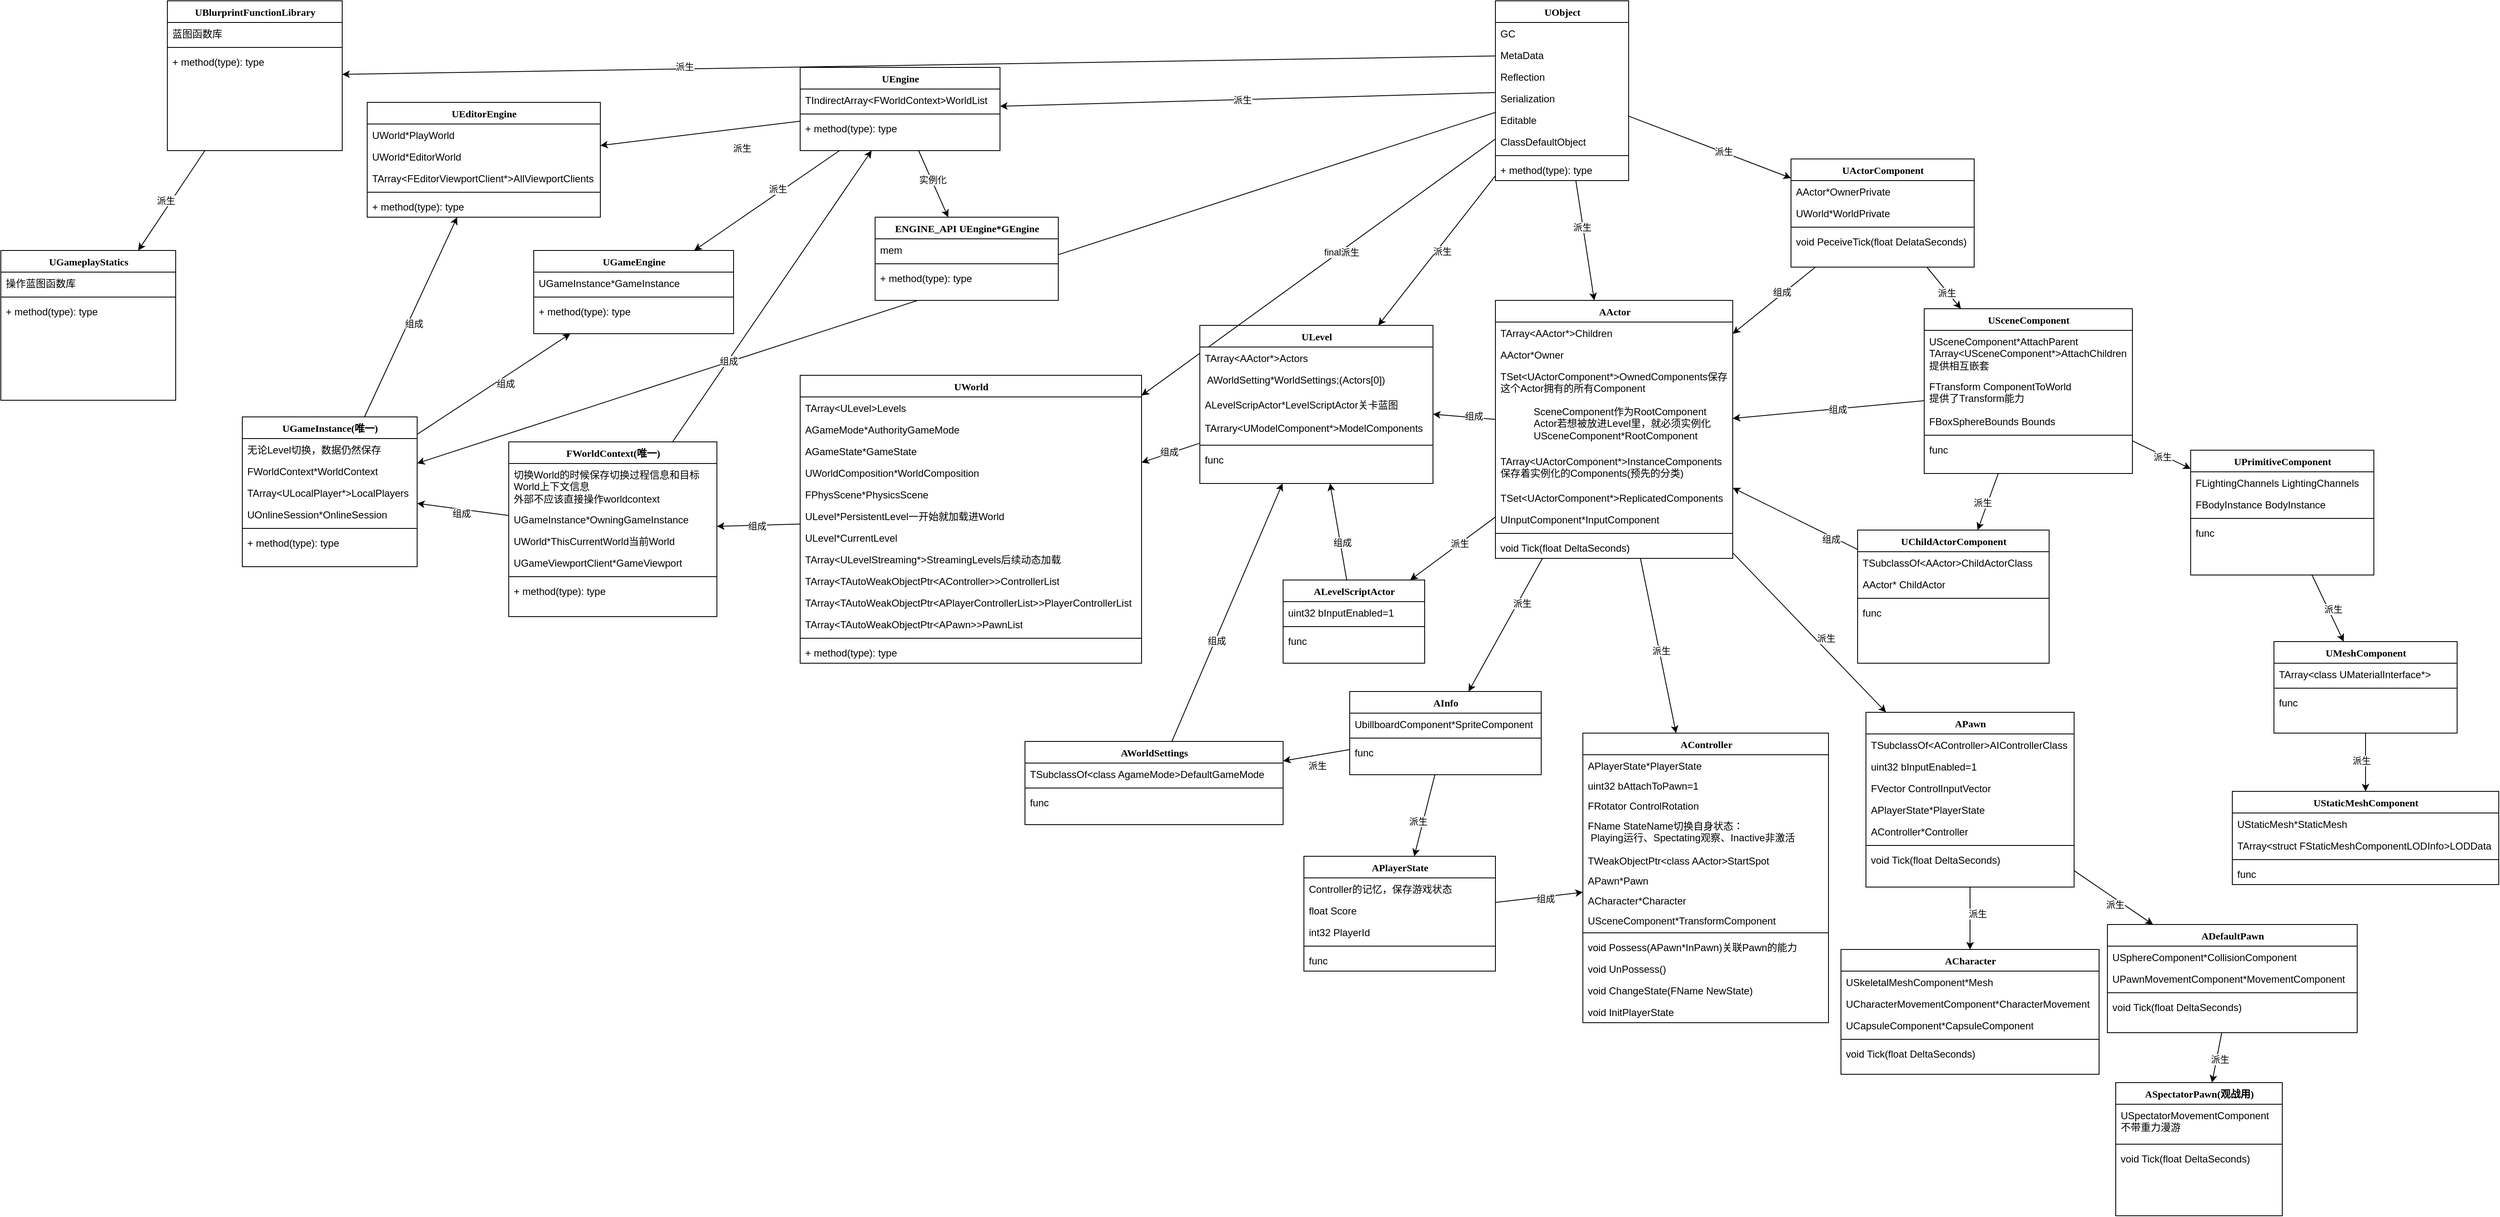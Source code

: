 <mxfile version="20.4.0" type="github">
  <diagram name="Page-1" id="9f46799a-70d6-7492-0946-bef42562c5a5">
    <mxGraphModel dx="3620" dy="826" grid="1" gridSize="10" guides="1" tooltips="1" connect="1" arrows="1" fold="1" page="1" pageScale="1" pageWidth="1100" pageHeight="850" background="none" math="0" shadow="0">
      <root>
        <mxCell id="0" />
        <mxCell id="1" parent="0" />
        <mxCell id="z39Naz20EpBCcd1Hh88v-29" value="" style="rounded=0;orthogonalLoop=1;jettySize=auto;html=1;" edge="1" parent="1" source="z39Naz20EpBCcd1Hh88v-5" target="z39Naz20EpBCcd1Hh88v-22">
          <mxGeometry relative="1" as="geometry" />
        </mxCell>
        <mxCell id="z39Naz20EpBCcd1Hh88v-49" value="派生" style="edgeLabel;html=1;align=center;verticalAlign=middle;resizable=0;points=[];" vertex="1" connectable="0" parent="z39Naz20EpBCcd1Hh88v-29">
          <mxGeometry x="-0.226" y="-1" relative="1" as="geometry">
            <mxPoint as="offset" />
          </mxGeometry>
        </mxCell>
        <mxCell id="z39Naz20EpBCcd1Hh88v-43" value="" style="edgeStyle=none;rounded=0;orthogonalLoop=1;jettySize=auto;html=1;" edge="1" parent="1" source="z39Naz20EpBCcd1Hh88v-5" target="z39Naz20EpBCcd1Hh88v-34">
          <mxGeometry relative="1" as="geometry" />
        </mxCell>
        <mxCell id="z39Naz20EpBCcd1Hh88v-50" value="派生" style="edgeLabel;html=1;align=center;verticalAlign=middle;resizable=0;points=[];" vertex="1" connectable="0" parent="z39Naz20EpBCcd1Hh88v-43">
          <mxGeometry x="0.161" y="1" relative="1" as="geometry">
            <mxPoint as="offset" />
          </mxGeometry>
        </mxCell>
        <mxCell id="z39Naz20EpBCcd1Hh88v-138" style="edgeStyle=none;rounded=0;orthogonalLoop=1;jettySize=auto;html=1;" edge="1" parent="1" source="z39Naz20EpBCcd1Hh88v-5" target="z39Naz20EpBCcd1Hh88v-94">
          <mxGeometry relative="1" as="geometry" />
        </mxCell>
        <mxCell id="z39Naz20EpBCcd1Hh88v-139" value="派生" style="edgeLabel;html=1;align=center;verticalAlign=middle;resizable=0;points=[];" vertex="1" connectable="0" parent="z39Naz20EpBCcd1Hh88v-138">
          <mxGeometry x="0.096" y="4" relative="1" as="geometry">
            <mxPoint x="10" y="-10" as="offset" />
          </mxGeometry>
        </mxCell>
        <mxCell id="z39Naz20EpBCcd1Hh88v-150" value="" style="edgeStyle=none;rounded=0;orthogonalLoop=1;jettySize=auto;html=1;" edge="1" parent="1" source="z39Naz20EpBCcd1Hh88v-5" target="z39Naz20EpBCcd1Hh88v-141">
          <mxGeometry relative="1" as="geometry" />
        </mxCell>
        <mxCell id="z39Naz20EpBCcd1Hh88v-151" value="final派生" style="edgeLabel;html=1;align=center;verticalAlign=middle;resizable=0;points=[];" vertex="1" connectable="0" parent="z39Naz20EpBCcd1Hh88v-150">
          <mxGeometry x="-0.122" relative="1" as="geometry">
            <mxPoint x="1" as="offset" />
          </mxGeometry>
        </mxCell>
        <mxCell id="z39Naz20EpBCcd1Hh88v-192" value="" style="edgeStyle=none;rounded=0;orthogonalLoop=1;jettySize=auto;html=1;" edge="1" parent="1" source="z39Naz20EpBCcd1Hh88v-5" target="z39Naz20EpBCcd1Hh88v-183">
          <mxGeometry relative="1" as="geometry" />
        </mxCell>
        <mxCell id="z39Naz20EpBCcd1Hh88v-197" value="派生" style="edgeLabel;html=1;align=center;verticalAlign=middle;resizable=0;points=[];" vertex="1" connectable="0" parent="z39Naz20EpBCcd1Hh88v-192">
          <mxGeometry x="-0.107" relative="1" as="geometry">
            <mxPoint x="-46" y="12" as="offset" />
          </mxGeometry>
        </mxCell>
        <mxCell id="z39Naz20EpBCcd1Hh88v-213" style="edgeStyle=none;rounded=0;orthogonalLoop=1;jettySize=auto;html=1;" edge="1" parent="1" source="z39Naz20EpBCcd1Hh88v-5" target="z39Naz20EpBCcd1Hh88v-199">
          <mxGeometry relative="1" as="geometry" />
        </mxCell>
        <mxCell id="z39Naz20EpBCcd1Hh88v-214" value="派生" style="edgeLabel;html=1;align=center;verticalAlign=middle;resizable=0;points=[];" vertex="1" connectable="0" parent="z39Naz20EpBCcd1Hh88v-213">
          <mxGeometry x="-0.109" y="1" relative="1" as="geometry">
            <mxPoint x="-39" as="offset" />
          </mxGeometry>
        </mxCell>
        <mxCell id="z39Naz20EpBCcd1Hh88v-5" value="UObject" style="swimlane;html=1;fontStyle=1;align=center;verticalAlign=top;childLayout=stackLayout;horizontal=1;startSize=26;horizontalStack=0;resizeParent=1;resizeLast=0;collapsible=1;marginBottom=0;swimlaneFillColor=#ffffff;rounded=0;shadow=0;comic=0;labelBackgroundColor=none;strokeWidth=1;fillColor=none;fontFamily=Verdana;fontSize=12" vertex="1" parent="1">
          <mxGeometry x="465" width="160" height="216" as="geometry">
            <mxRectangle x="440" y="73" width="90" height="30" as="alternateBounds" />
          </mxGeometry>
        </mxCell>
        <mxCell id="z39Naz20EpBCcd1Hh88v-20" value="GC" style="text;html=1;strokeColor=none;fillColor=none;align=left;verticalAlign=top;spacingLeft=4;spacingRight=4;whiteSpace=wrap;overflow=hidden;rotatable=0;points=[[0,0.5],[1,0.5]];portConstraint=eastwest;" vertex="1" parent="z39Naz20EpBCcd1Hh88v-5">
          <mxGeometry y="26" width="160" height="26" as="geometry" />
        </mxCell>
        <mxCell id="z39Naz20EpBCcd1Hh88v-30" value="MetaData" style="text;html=1;strokeColor=none;fillColor=none;align=left;verticalAlign=top;spacingLeft=4;spacingRight=4;whiteSpace=wrap;overflow=hidden;rotatable=0;points=[[0,0.5],[1,0.5]];portConstraint=eastwest;" vertex="1" parent="z39Naz20EpBCcd1Hh88v-5">
          <mxGeometry y="52" width="160" height="26" as="geometry" />
        </mxCell>
        <mxCell id="z39Naz20EpBCcd1Hh88v-6" value="Reflection" style="text;html=1;strokeColor=none;fillColor=none;align=left;verticalAlign=top;spacingLeft=4;spacingRight=4;whiteSpace=wrap;overflow=hidden;rotatable=0;points=[[0,0.5],[1,0.5]];portConstraint=eastwest;" vertex="1" parent="z39Naz20EpBCcd1Hh88v-5">
          <mxGeometry y="78" width="160" height="26" as="geometry" />
        </mxCell>
        <mxCell id="z39Naz20EpBCcd1Hh88v-32" value="Serialization" style="text;html=1;strokeColor=none;fillColor=none;align=left;verticalAlign=top;spacingLeft=4;spacingRight=4;whiteSpace=wrap;overflow=hidden;rotatable=0;points=[[0,0.5],[1,0.5]];portConstraint=eastwest;" vertex="1" parent="z39Naz20EpBCcd1Hh88v-5">
          <mxGeometry y="104" width="160" height="26" as="geometry" />
        </mxCell>
        <mxCell id="z39Naz20EpBCcd1Hh88v-31" value="Editable" style="text;html=1;strokeColor=none;fillColor=none;align=left;verticalAlign=top;spacingLeft=4;spacingRight=4;whiteSpace=wrap;overflow=hidden;rotatable=0;points=[[0,0.5],[1,0.5]];portConstraint=eastwest;" vertex="1" parent="z39Naz20EpBCcd1Hh88v-5">
          <mxGeometry y="130" width="160" height="26" as="geometry" />
        </mxCell>
        <mxCell id="z39Naz20EpBCcd1Hh88v-33" value="ClassDefaultObject" style="text;html=1;strokeColor=none;fillColor=none;align=left;verticalAlign=top;spacingLeft=4;spacingRight=4;whiteSpace=wrap;overflow=hidden;rotatable=0;points=[[0,0.5],[1,0.5]];portConstraint=eastwest;" vertex="1" parent="z39Naz20EpBCcd1Hh88v-5">
          <mxGeometry y="156" width="160" height="26" as="geometry" />
        </mxCell>
        <mxCell id="z39Naz20EpBCcd1Hh88v-11" value="" style="line;html=1;strokeWidth=1;fillColor=none;align=left;verticalAlign=middle;spacingTop=-1;spacingLeft=3;spacingRight=3;rotatable=0;labelPosition=right;points=[];portConstraint=eastwest;" vertex="1" parent="z39Naz20EpBCcd1Hh88v-5">
          <mxGeometry y="182" width="160" height="8" as="geometry" />
        </mxCell>
        <mxCell id="z39Naz20EpBCcd1Hh88v-12" value="+ method(type): type" style="text;html=1;strokeColor=none;fillColor=none;align=left;verticalAlign=top;spacingLeft=4;spacingRight=4;whiteSpace=wrap;overflow=hidden;rotatable=0;points=[[0,0.5],[1,0.5]];portConstraint=eastwest;" vertex="1" parent="z39Naz20EpBCcd1Hh88v-5">
          <mxGeometry y="190" width="160" height="26" as="geometry" />
        </mxCell>
        <mxCell id="z39Naz20EpBCcd1Hh88v-102" value="" style="edgeStyle=none;rounded=0;orthogonalLoop=1;jettySize=auto;html=1;" edge="1" parent="1" source="z39Naz20EpBCcd1Hh88v-22" target="z39Naz20EpBCcd1Hh88v-94">
          <mxGeometry relative="1" as="geometry" />
        </mxCell>
        <mxCell id="z39Naz20EpBCcd1Hh88v-107" value="组成" style="edgeLabel;html=1;align=center;verticalAlign=middle;resizable=0;points=[];" vertex="1" connectable="0" parent="z39Naz20EpBCcd1Hh88v-102">
          <mxGeometry x="-0.322" y="-1" relative="1" as="geometry">
            <mxPoint x="-1" y="-1" as="offset" />
          </mxGeometry>
        </mxCell>
        <mxCell id="z39Naz20EpBCcd1Hh88v-117" value="" style="edgeStyle=none;rounded=0;orthogonalLoop=1;jettySize=auto;html=1;" edge="1" parent="1" source="z39Naz20EpBCcd1Hh88v-22" target="z39Naz20EpBCcd1Hh88v-109">
          <mxGeometry relative="1" as="geometry" />
        </mxCell>
        <mxCell id="z39Naz20EpBCcd1Hh88v-121" value="派生" style="edgeLabel;html=1;align=center;verticalAlign=middle;resizable=0;points=[];" vertex="1" connectable="0" parent="z39Naz20EpBCcd1Hh88v-117">
          <mxGeometry x="-0.373" y="3" relative="1" as="geometry">
            <mxPoint x="-13" y="5" as="offset" />
          </mxGeometry>
        </mxCell>
        <mxCell id="z39Naz20EpBCcd1Hh88v-129" style="edgeStyle=none;rounded=0;orthogonalLoop=1;jettySize=auto;html=1;" edge="1" parent="1" source="z39Naz20EpBCcd1Hh88v-22" target="z39Naz20EpBCcd1Hh88v-122">
          <mxGeometry relative="1" as="geometry" />
        </mxCell>
        <mxCell id="z39Naz20EpBCcd1Hh88v-130" value="派生" style="edgeLabel;html=1;align=center;verticalAlign=middle;resizable=0;points=[];" vertex="1" connectable="0" parent="z39Naz20EpBCcd1Hh88v-129">
          <mxGeometry x="-0.528" relative="1" as="geometry">
            <mxPoint x="-4" y="16" as="offset" />
          </mxGeometry>
        </mxCell>
        <mxCell id="z39Naz20EpBCcd1Hh88v-268" value="" style="edgeStyle=none;rounded=0;orthogonalLoop=1;jettySize=auto;html=1;" edge="1" parent="1" source="z39Naz20EpBCcd1Hh88v-22" target="z39Naz20EpBCcd1Hh88v-259">
          <mxGeometry relative="1" as="geometry" />
        </mxCell>
        <mxCell id="z39Naz20EpBCcd1Hh88v-269" value="派生" style="edgeLabel;html=1;align=center;verticalAlign=middle;resizable=0;points=[];" vertex="1" connectable="0" parent="z39Naz20EpBCcd1Hh88v-268">
          <mxGeometry x="0.2" y="2" relative="1" as="geometry">
            <mxPoint y="-11" as="offset" />
          </mxGeometry>
        </mxCell>
        <mxCell id="z39Naz20EpBCcd1Hh88v-325" style="edgeStyle=none;rounded=0;orthogonalLoop=1;jettySize=auto;html=1;" edge="1" parent="1" source="z39Naz20EpBCcd1Hh88v-22" target="z39Naz20EpBCcd1Hh88v-307">
          <mxGeometry relative="1" as="geometry" />
        </mxCell>
        <mxCell id="z39Naz20EpBCcd1Hh88v-326" value="派生" style="edgeLabel;html=1;align=center;verticalAlign=middle;resizable=0;points=[];" vertex="1" connectable="0" parent="z39Naz20EpBCcd1Hh88v-325">
          <mxGeometry x="0.274" y="3" relative="1" as="geometry">
            <mxPoint x="-6" y="-22" as="offset" />
          </mxGeometry>
        </mxCell>
        <mxCell id="z39Naz20EpBCcd1Hh88v-22" value="AActor" style="swimlane;html=1;fontStyle=1;align=center;verticalAlign=top;childLayout=stackLayout;horizontal=1;startSize=26;horizontalStack=0;resizeParent=1;resizeLast=0;collapsible=1;marginBottom=0;swimlaneFillColor=#ffffff;rounded=0;shadow=0;comic=0;labelBackgroundColor=none;strokeWidth=1;fillColor=none;fontFamily=Verdana;fontSize=12" vertex="1" parent="1">
          <mxGeometry x="465" y="360" width="285" height="310" as="geometry">
            <mxRectangle x="440" y="73" width="90" height="30" as="alternateBounds" />
          </mxGeometry>
        </mxCell>
        <mxCell id="z39Naz20EpBCcd1Hh88v-23" value="TArray&amp;lt;AActor*&amp;gt;Children" style="text;html=1;strokeColor=none;fillColor=none;align=left;verticalAlign=top;spacingLeft=4;spacingRight=4;whiteSpace=wrap;overflow=hidden;rotatable=0;points=[[0,0.5],[1,0.5]];portConstraint=eastwest;" vertex="1" parent="z39Naz20EpBCcd1Hh88v-22">
          <mxGeometry y="26" width="285" height="26" as="geometry" />
        </mxCell>
        <mxCell id="z39Naz20EpBCcd1Hh88v-44" value="AActor*Owner" style="text;html=1;strokeColor=none;fillColor=none;align=left;verticalAlign=top;spacingLeft=4;spacingRight=4;whiteSpace=wrap;overflow=hidden;rotatable=0;points=[[0,0.5],[1,0.5]];portConstraint=eastwest;" vertex="1" parent="z39Naz20EpBCcd1Hh88v-22">
          <mxGeometry y="52" width="285" height="26" as="geometry" />
        </mxCell>
        <mxCell id="z39Naz20EpBCcd1Hh88v-45" value="TSet&amp;lt;UActorComponent*&amp;gt;OwnedComponents保存这个Actor拥有的所有Component" style="text;html=1;strokeColor=none;fillColor=none;align=left;verticalAlign=top;spacingLeft=4;spacingRight=4;whiteSpace=wrap;overflow=hidden;rotatable=0;points=[[0,0.5],[1,0.5]];portConstraint=eastwest;" vertex="1" parent="z39Naz20EpBCcd1Hh88v-22">
          <mxGeometry y="78" width="285" height="42" as="geometry" />
        </mxCell>
        <mxCell id="z39Naz20EpBCcd1Hh88v-46" value="&lt;blockquote style=&quot;margin: 0 0 0 40px; border: none; padding: 0px;&quot;&gt;SceneComponent作为RootComponent&lt;/blockquote&gt;&lt;blockquote style=&quot;margin: 0 0 0 40px; border: none; padding: 0px;&quot;&gt;Actor若想被放进Level里，就必须实例化USceneComponent*RootComponent&lt;/blockquote&gt;" style="text;html=1;strokeColor=none;fillColor=none;align=left;verticalAlign=top;spacingLeft=4;spacingRight=4;whiteSpace=wrap;overflow=hidden;rotatable=0;points=[[0,0.5],[1,0.5]];portConstraint=eastwest;" vertex="1" parent="z39Naz20EpBCcd1Hh88v-22">
          <mxGeometry y="120" width="285" height="60" as="geometry" />
        </mxCell>
        <mxCell id="z39Naz20EpBCcd1Hh88v-28" value="TArray&amp;lt;UActorComponent*&amp;gt;InstanceComponents&lt;br&gt;保存着实例化的Components(预先的分类)" style="text;html=1;strokeColor=none;fillColor=none;align=left;verticalAlign=top;spacingLeft=4;spacingRight=4;whiteSpace=wrap;overflow=hidden;rotatable=0;points=[[0,0.5],[1,0.5]];portConstraint=eastwest;" vertex="1" parent="z39Naz20EpBCcd1Hh88v-22">
          <mxGeometry y="180" width="285" height="44" as="geometry" />
        </mxCell>
        <mxCell id="z39Naz20EpBCcd1Hh88v-258" value="TSet&amp;lt;UActorComponent*&amp;gt;ReplicatedComponents" style="text;html=1;strokeColor=none;fillColor=none;align=left;verticalAlign=top;spacingLeft=4;spacingRight=4;whiteSpace=wrap;overflow=hidden;rotatable=0;points=[[0,0.5],[1,0.5]];portConstraint=eastwest;" vertex="1" parent="z39Naz20EpBCcd1Hh88v-22">
          <mxGeometry y="224" width="285" height="26" as="geometry" />
        </mxCell>
        <mxCell id="z39Naz20EpBCcd1Hh88v-305" value="UInputComponent*InputComponent" style="text;html=1;strokeColor=none;fillColor=none;align=left;verticalAlign=top;spacingLeft=4;spacingRight=4;whiteSpace=wrap;overflow=hidden;rotatable=0;points=[[0,0.5],[1,0.5]];portConstraint=eastwest;" vertex="1" parent="z39Naz20EpBCcd1Hh88v-22">
          <mxGeometry y="250" width="285" height="26" as="geometry" />
        </mxCell>
        <mxCell id="z39Naz20EpBCcd1Hh88v-25" value="" style="line;html=1;strokeWidth=1;fillColor=none;align=left;verticalAlign=middle;spacingTop=-1;spacingLeft=3;spacingRight=3;rotatable=0;labelPosition=right;points=[];portConstraint=eastwest;" vertex="1" parent="z39Naz20EpBCcd1Hh88v-22">
          <mxGeometry y="276" width="285" height="8" as="geometry" />
        </mxCell>
        <mxCell id="z39Naz20EpBCcd1Hh88v-24" value="void Tick(float DeltaSeconds)" style="text;html=1;strokeColor=none;fillColor=none;align=left;verticalAlign=top;spacingLeft=4;spacingRight=4;whiteSpace=wrap;overflow=hidden;rotatable=0;points=[[0,0.5],[1,0.5]];portConstraint=eastwest;" vertex="1" parent="z39Naz20EpBCcd1Hh88v-22">
          <mxGeometry y="284" width="285" height="26" as="geometry" />
        </mxCell>
        <mxCell id="z39Naz20EpBCcd1Hh88v-56" value="" style="edgeStyle=none;rounded=0;orthogonalLoop=1;jettySize=auto;html=1;" edge="1" parent="1" source="z39Naz20EpBCcd1Hh88v-34" target="z39Naz20EpBCcd1Hh88v-51">
          <mxGeometry relative="1" as="geometry" />
        </mxCell>
        <mxCell id="z39Naz20EpBCcd1Hh88v-67" value="派生" style="edgeLabel;html=1;align=center;verticalAlign=middle;resizable=0;points=[];" vertex="1" connectable="0" parent="z39Naz20EpBCcd1Hh88v-56">
          <mxGeometry x="0.211" y="-1" relative="1" as="geometry">
            <mxPoint as="offset" />
          </mxGeometry>
        </mxCell>
        <mxCell id="z39Naz20EpBCcd1Hh88v-254" style="edgeStyle=none;rounded=0;orthogonalLoop=1;jettySize=auto;html=1;" edge="1" parent="1" source="z39Naz20EpBCcd1Hh88v-34" target="z39Naz20EpBCcd1Hh88v-22">
          <mxGeometry relative="1" as="geometry" />
        </mxCell>
        <mxCell id="z39Naz20EpBCcd1Hh88v-255" value="组成" style="edgeLabel;html=1;align=center;verticalAlign=middle;resizable=0;points=[];" vertex="1" connectable="0" parent="z39Naz20EpBCcd1Hh88v-254">
          <mxGeometry x="-0.214" y="-2" relative="1" as="geometry">
            <mxPoint as="offset" />
          </mxGeometry>
        </mxCell>
        <mxCell id="z39Naz20EpBCcd1Hh88v-34" value="UActorComponent" style="swimlane;html=1;fontStyle=1;align=center;verticalAlign=top;childLayout=stackLayout;horizontal=1;startSize=26;horizontalStack=0;resizeParent=1;resizeLast=0;collapsible=1;marginBottom=0;swimlaneFillColor=#ffffff;rounded=0;shadow=0;comic=0;labelBackgroundColor=none;strokeWidth=1;fillColor=none;fontFamily=Verdana;fontSize=12" vertex="1" parent="1">
          <mxGeometry x="820" y="190" width="220" height="130" as="geometry">
            <mxRectangle x="440" y="73" width="90" height="30" as="alternateBounds" />
          </mxGeometry>
        </mxCell>
        <mxCell id="z39Naz20EpBCcd1Hh88v-48" value="AActor*OwnerPrivate" style="text;html=1;strokeColor=none;fillColor=none;align=left;verticalAlign=top;spacingLeft=4;spacingRight=4;whiteSpace=wrap;overflow=hidden;rotatable=0;points=[[0,0.5],[1,0.5]];portConstraint=eastwest;" vertex="1" parent="z39Naz20EpBCcd1Hh88v-34">
          <mxGeometry y="26" width="220" height="26" as="geometry" />
        </mxCell>
        <mxCell id="z39Naz20EpBCcd1Hh88v-40" value="UWorld*WorldPrivate" style="text;html=1;strokeColor=none;fillColor=none;align=left;verticalAlign=top;spacingLeft=4;spacingRight=4;whiteSpace=wrap;overflow=hidden;rotatable=0;points=[[0,0.5],[1,0.5]];portConstraint=eastwest;" vertex="1" parent="z39Naz20EpBCcd1Hh88v-34">
          <mxGeometry y="52" width="220" height="26" as="geometry" />
        </mxCell>
        <mxCell id="z39Naz20EpBCcd1Hh88v-41" value="" style="line;html=1;strokeWidth=1;fillColor=none;align=left;verticalAlign=middle;spacingTop=-1;spacingLeft=3;spacingRight=3;rotatable=0;labelPosition=right;points=[];portConstraint=eastwest;" vertex="1" parent="z39Naz20EpBCcd1Hh88v-34">
          <mxGeometry y="78" width="220" height="8" as="geometry" />
        </mxCell>
        <mxCell id="z39Naz20EpBCcd1Hh88v-42" value="void PeceiveTick(float DelataSeconds)" style="text;html=1;strokeColor=none;fillColor=none;align=left;verticalAlign=top;spacingLeft=4;spacingRight=4;whiteSpace=wrap;overflow=hidden;rotatable=0;points=[[0,0.5],[1,0.5]];portConstraint=eastwest;" vertex="1" parent="z39Naz20EpBCcd1Hh88v-34">
          <mxGeometry y="86" width="220" height="26" as="geometry" />
        </mxCell>
        <mxCell id="z39Naz20EpBCcd1Hh88v-66" value="" style="edgeStyle=none;rounded=0;orthogonalLoop=1;jettySize=auto;html=1;" edge="1" parent="1" source="z39Naz20EpBCcd1Hh88v-51" target="z39Naz20EpBCcd1Hh88v-59">
          <mxGeometry relative="1" as="geometry" />
        </mxCell>
        <mxCell id="z39Naz20EpBCcd1Hh88v-68" value="派生" style="edgeLabel;html=1;align=center;verticalAlign=middle;resizable=0;points=[];" vertex="1" connectable="0" parent="z39Naz20EpBCcd1Hh88v-66">
          <mxGeometry x="0.255" y="1" relative="1" as="geometry">
            <mxPoint x="-8" y="-1" as="offset" />
          </mxGeometry>
        </mxCell>
        <mxCell id="z39Naz20EpBCcd1Hh88v-76" value="" style="edgeStyle=none;rounded=0;orthogonalLoop=1;jettySize=auto;html=1;" edge="1" parent="1" source="z39Naz20EpBCcd1Hh88v-51" target="z39Naz20EpBCcd1Hh88v-69">
          <mxGeometry relative="1" as="geometry" />
        </mxCell>
        <mxCell id="z39Naz20EpBCcd1Hh88v-83" value="派生" style="edgeLabel;html=1;align=center;verticalAlign=middle;resizable=0;points=[];" vertex="1" connectable="0" parent="z39Naz20EpBCcd1Hh88v-76">
          <mxGeometry x="0.269" y="3" relative="1" as="geometry">
            <mxPoint x="-6" y="-9" as="offset" />
          </mxGeometry>
        </mxCell>
        <mxCell id="z39Naz20EpBCcd1Hh88v-256" style="edgeStyle=none;rounded=0;orthogonalLoop=1;jettySize=auto;html=1;" edge="1" parent="1" source="z39Naz20EpBCcd1Hh88v-51" target="z39Naz20EpBCcd1Hh88v-22">
          <mxGeometry relative="1" as="geometry" />
        </mxCell>
        <mxCell id="z39Naz20EpBCcd1Hh88v-257" value="组成" style="edgeLabel;html=1;align=center;verticalAlign=middle;resizable=0;points=[];" vertex="1" connectable="0" parent="z39Naz20EpBCcd1Hh88v-256">
          <mxGeometry x="-0.284" y="-3" relative="1" as="geometry">
            <mxPoint x="-22" y="6" as="offset" />
          </mxGeometry>
        </mxCell>
        <mxCell id="z39Naz20EpBCcd1Hh88v-51" value="USceneComponent" style="swimlane;html=1;fontStyle=1;align=center;verticalAlign=top;childLayout=stackLayout;horizontal=1;startSize=26;horizontalStack=0;resizeParent=1;resizeLast=0;collapsible=1;marginBottom=0;swimlaneFillColor=#ffffff;rounded=0;shadow=0;comic=0;labelBackgroundColor=none;strokeWidth=1;fillColor=none;fontFamily=Verdana;fontSize=12" vertex="1" parent="1">
          <mxGeometry x="980" y="370" width="250" height="198" as="geometry">
            <mxRectangle x="440" y="73" width="90" height="30" as="alternateBounds" />
          </mxGeometry>
        </mxCell>
        <mxCell id="z39Naz20EpBCcd1Hh88v-52" value="USceneComponent*AttachParent&lt;br&gt;TArray&amp;lt;USceneComponent*&amp;gt;AttachChildren&lt;br&gt;提供相互嵌套" style="text;html=1;strokeColor=none;fillColor=none;align=left;verticalAlign=top;spacingLeft=4;spacingRight=4;whiteSpace=wrap;overflow=hidden;rotatable=0;points=[[0,0.5],[1,0.5]];portConstraint=eastwest;" vertex="1" parent="z39Naz20EpBCcd1Hh88v-51">
          <mxGeometry y="26" width="250" height="54" as="geometry" />
        </mxCell>
        <mxCell id="z39Naz20EpBCcd1Hh88v-58" value="FTransform ComponentToWorld&lt;br&gt;提供了Transform能力" style="text;html=1;strokeColor=none;fillColor=none;align=left;verticalAlign=top;spacingLeft=4;spacingRight=4;whiteSpace=wrap;overflow=hidden;rotatable=0;points=[[0,0.5],[1,0.5]];portConstraint=eastwest;" vertex="1" parent="z39Naz20EpBCcd1Hh88v-51">
          <mxGeometry y="80" width="250" height="42" as="geometry" />
        </mxCell>
        <mxCell id="z39Naz20EpBCcd1Hh88v-53" value="FBoxSphereBounds Bounds" style="text;html=1;strokeColor=none;fillColor=none;align=left;verticalAlign=top;spacingLeft=4;spacingRight=4;whiteSpace=wrap;overflow=hidden;rotatable=0;points=[[0,0.5],[1,0.5]];portConstraint=eastwest;" vertex="1" parent="z39Naz20EpBCcd1Hh88v-51">
          <mxGeometry y="122" width="250" height="26" as="geometry" />
        </mxCell>
        <mxCell id="z39Naz20EpBCcd1Hh88v-54" value="" style="line;html=1;strokeWidth=1;fillColor=none;align=left;verticalAlign=middle;spacingTop=-1;spacingLeft=3;spacingRight=3;rotatable=0;labelPosition=right;points=[];portConstraint=eastwest;" vertex="1" parent="z39Naz20EpBCcd1Hh88v-51">
          <mxGeometry y="148" width="250" height="8" as="geometry" />
        </mxCell>
        <mxCell id="z39Naz20EpBCcd1Hh88v-55" value="func" style="text;html=1;strokeColor=none;fillColor=none;align=left;verticalAlign=top;spacingLeft=4;spacingRight=4;whiteSpace=wrap;overflow=hidden;rotatable=0;points=[[0,0.5],[1,0.5]];portConstraint=eastwest;" vertex="1" parent="z39Naz20EpBCcd1Hh88v-51">
          <mxGeometry y="156" width="250" height="26" as="geometry" />
        </mxCell>
        <mxCell id="z39Naz20EpBCcd1Hh88v-82" value="" style="edgeStyle=none;rounded=0;orthogonalLoop=1;jettySize=auto;html=1;" edge="1" parent="1" source="z39Naz20EpBCcd1Hh88v-59" target="z39Naz20EpBCcd1Hh88v-77">
          <mxGeometry relative="1" as="geometry" />
        </mxCell>
        <mxCell id="z39Naz20EpBCcd1Hh88v-84" value="派生" style="edgeLabel;html=1;align=center;verticalAlign=middle;resizable=0;points=[];" vertex="1" connectable="0" parent="z39Naz20EpBCcd1Hh88v-82">
          <mxGeometry x="0.308" relative="1" as="geometry">
            <mxPoint y="-12" as="offset" />
          </mxGeometry>
        </mxCell>
        <mxCell id="z39Naz20EpBCcd1Hh88v-59" value="UPrimitiveComponent" style="swimlane;html=1;fontStyle=1;align=center;verticalAlign=top;childLayout=stackLayout;horizontal=1;startSize=26;horizontalStack=0;resizeParent=1;resizeLast=0;collapsible=1;marginBottom=0;swimlaneFillColor=#ffffff;rounded=0;shadow=0;comic=0;labelBackgroundColor=none;strokeWidth=1;fillColor=none;fontFamily=Verdana;fontSize=12" vertex="1" parent="1">
          <mxGeometry x="1300" y="540" width="220" height="150" as="geometry">
            <mxRectangle x="440" y="73" width="90" height="30" as="alternateBounds" />
          </mxGeometry>
        </mxCell>
        <mxCell id="z39Naz20EpBCcd1Hh88v-60" value="FLightingChannels LightingChannels" style="text;html=1;strokeColor=none;fillColor=none;align=left;verticalAlign=top;spacingLeft=4;spacingRight=4;whiteSpace=wrap;overflow=hidden;rotatable=0;points=[[0,0.5],[1,0.5]];portConstraint=eastwest;" vertex="1" parent="z39Naz20EpBCcd1Hh88v-59">
          <mxGeometry y="26" width="220" height="26" as="geometry" />
        </mxCell>
        <mxCell id="z39Naz20EpBCcd1Hh88v-61" value="FBodyInstance BodyInstance" style="text;html=1;strokeColor=none;fillColor=none;align=left;verticalAlign=top;spacingLeft=4;spacingRight=4;whiteSpace=wrap;overflow=hidden;rotatable=0;points=[[0,0.5],[1,0.5]];portConstraint=eastwest;" vertex="1" parent="z39Naz20EpBCcd1Hh88v-59">
          <mxGeometry y="52" width="220" height="26" as="geometry" />
        </mxCell>
        <mxCell id="z39Naz20EpBCcd1Hh88v-64" value="" style="line;html=1;strokeWidth=1;fillColor=none;align=left;verticalAlign=middle;spacingTop=-1;spacingLeft=3;spacingRight=3;rotatable=0;labelPosition=right;points=[];portConstraint=eastwest;" vertex="1" parent="z39Naz20EpBCcd1Hh88v-59">
          <mxGeometry y="78" width="220" height="8" as="geometry" />
        </mxCell>
        <mxCell id="z39Naz20EpBCcd1Hh88v-65" value="func" style="text;html=1;strokeColor=none;fillColor=none;align=left;verticalAlign=top;spacingLeft=4;spacingRight=4;whiteSpace=wrap;overflow=hidden;rotatable=0;points=[[0,0.5],[1,0.5]];portConstraint=eastwest;" vertex="1" parent="z39Naz20EpBCcd1Hh88v-59">
          <mxGeometry y="86" width="220" height="26" as="geometry" />
        </mxCell>
        <mxCell id="z39Naz20EpBCcd1Hh88v-104" style="edgeStyle=none;rounded=0;orthogonalLoop=1;jettySize=auto;html=1;" edge="1" parent="1" source="z39Naz20EpBCcd1Hh88v-69" target="z39Naz20EpBCcd1Hh88v-22">
          <mxGeometry relative="1" as="geometry" />
        </mxCell>
        <mxCell id="z39Naz20EpBCcd1Hh88v-105" value="组成" style="edgeLabel;html=1;align=center;verticalAlign=middle;resizable=0;points=[];" vertex="1" connectable="0" parent="z39Naz20EpBCcd1Hh88v-104">
          <mxGeometry x="-0.582" y="3" relative="1" as="geometry">
            <mxPoint as="offset" />
          </mxGeometry>
        </mxCell>
        <mxCell id="z39Naz20EpBCcd1Hh88v-69" value="UChildActorComponent" style="swimlane;html=1;fontStyle=1;align=center;verticalAlign=top;childLayout=stackLayout;horizontal=1;startSize=26;horizontalStack=0;resizeParent=1;resizeLast=0;collapsible=1;marginBottom=0;swimlaneFillColor=#ffffff;rounded=0;shadow=0;comic=0;labelBackgroundColor=none;strokeWidth=1;fillColor=none;fontFamily=Verdana;fontSize=12" vertex="1" parent="1">
          <mxGeometry x="900" y="636" width="230" height="160" as="geometry">
            <mxRectangle x="440" y="73" width="90" height="30" as="alternateBounds" />
          </mxGeometry>
        </mxCell>
        <mxCell id="z39Naz20EpBCcd1Hh88v-70" value="TSubclassOf&amp;lt;AActor&amp;gt;ChildActorClass" style="text;html=1;strokeColor=none;fillColor=none;align=left;verticalAlign=top;spacingLeft=4;spacingRight=4;whiteSpace=wrap;overflow=hidden;rotatable=0;points=[[0,0.5],[1,0.5]];portConstraint=eastwest;" vertex="1" parent="z39Naz20EpBCcd1Hh88v-69">
          <mxGeometry y="26" width="230" height="26" as="geometry" />
        </mxCell>
        <mxCell id="z39Naz20EpBCcd1Hh88v-73" value="AActor* ChildActor" style="text;html=1;strokeColor=none;fillColor=none;align=left;verticalAlign=top;spacingLeft=4;spacingRight=4;whiteSpace=wrap;overflow=hidden;rotatable=0;points=[[0,0.5],[1,0.5]];portConstraint=eastwest;" vertex="1" parent="z39Naz20EpBCcd1Hh88v-69">
          <mxGeometry y="52" width="230" height="26" as="geometry" />
        </mxCell>
        <mxCell id="z39Naz20EpBCcd1Hh88v-74" value="" style="line;html=1;strokeWidth=1;fillColor=none;align=left;verticalAlign=middle;spacingTop=-1;spacingLeft=3;spacingRight=3;rotatable=0;labelPosition=right;points=[];portConstraint=eastwest;" vertex="1" parent="z39Naz20EpBCcd1Hh88v-69">
          <mxGeometry y="78" width="230" height="8" as="geometry" />
        </mxCell>
        <mxCell id="z39Naz20EpBCcd1Hh88v-75" value="func" style="text;html=1;strokeColor=none;fillColor=none;align=left;verticalAlign=top;spacingLeft=4;spacingRight=4;whiteSpace=wrap;overflow=hidden;rotatable=0;points=[[0,0.5],[1,0.5]];portConstraint=eastwest;" vertex="1" parent="z39Naz20EpBCcd1Hh88v-69">
          <mxGeometry y="86" width="230" height="26" as="geometry" />
        </mxCell>
        <mxCell id="z39Naz20EpBCcd1Hh88v-89" value="" style="edgeStyle=none;rounded=0;orthogonalLoop=1;jettySize=auto;html=1;" edge="1" parent="1" source="z39Naz20EpBCcd1Hh88v-77" target="z39Naz20EpBCcd1Hh88v-85">
          <mxGeometry relative="1" as="geometry" />
        </mxCell>
        <mxCell id="z39Naz20EpBCcd1Hh88v-91" value="派生" style="edgeLabel;html=1;align=center;verticalAlign=middle;resizable=0;points=[];" vertex="1" connectable="0" parent="z39Naz20EpBCcd1Hh88v-89">
          <mxGeometry x="0.336" y="-1" relative="1" as="geometry">
            <mxPoint x="-4" y="-14" as="offset" />
          </mxGeometry>
        </mxCell>
        <mxCell id="z39Naz20EpBCcd1Hh88v-77" value="UMeshComponent" style="swimlane;html=1;fontStyle=1;align=center;verticalAlign=top;childLayout=stackLayout;horizontal=1;startSize=26;horizontalStack=0;resizeParent=1;resizeLast=0;collapsible=1;marginBottom=0;swimlaneFillColor=#ffffff;rounded=0;shadow=0;comic=0;labelBackgroundColor=none;strokeWidth=1;fillColor=none;fontFamily=Verdana;fontSize=12" vertex="1" parent="1">
          <mxGeometry x="1400" y="770" width="220" height="110" as="geometry">
            <mxRectangle x="440" y="73" width="90" height="30" as="alternateBounds" />
          </mxGeometry>
        </mxCell>
        <mxCell id="z39Naz20EpBCcd1Hh88v-78" value="TArray&amp;lt;class UMaterialInterface*&amp;gt;" style="text;html=1;strokeColor=none;fillColor=none;align=left;verticalAlign=top;spacingLeft=4;spacingRight=4;whiteSpace=wrap;overflow=hidden;rotatable=0;points=[[0,0.5],[1,0.5]];portConstraint=eastwest;" vertex="1" parent="z39Naz20EpBCcd1Hh88v-77">
          <mxGeometry y="26" width="220" height="26" as="geometry" />
        </mxCell>
        <mxCell id="z39Naz20EpBCcd1Hh88v-80" value="" style="line;html=1;strokeWidth=1;fillColor=none;align=left;verticalAlign=middle;spacingTop=-1;spacingLeft=3;spacingRight=3;rotatable=0;labelPosition=right;points=[];portConstraint=eastwest;" vertex="1" parent="z39Naz20EpBCcd1Hh88v-77">
          <mxGeometry y="52" width="220" height="8" as="geometry" />
        </mxCell>
        <mxCell id="z39Naz20EpBCcd1Hh88v-81" value="func" style="text;html=1;strokeColor=none;fillColor=none;align=left;verticalAlign=top;spacingLeft=4;spacingRight=4;whiteSpace=wrap;overflow=hidden;rotatable=0;points=[[0,0.5],[1,0.5]];portConstraint=eastwest;" vertex="1" parent="z39Naz20EpBCcd1Hh88v-77">
          <mxGeometry y="60" width="220" height="26" as="geometry" />
        </mxCell>
        <mxCell id="z39Naz20EpBCcd1Hh88v-85" value="UStaticMeshComponent" style="swimlane;html=1;fontStyle=1;align=center;verticalAlign=top;childLayout=stackLayout;horizontal=1;startSize=26;horizontalStack=0;resizeParent=1;resizeLast=0;collapsible=1;marginBottom=0;swimlaneFillColor=#ffffff;rounded=0;shadow=0;comic=0;labelBackgroundColor=none;strokeWidth=1;fillColor=none;fontFamily=Verdana;fontSize=12" vertex="1" parent="1">
          <mxGeometry x="1350" y="950" width="320" height="112" as="geometry">
            <mxRectangle x="440" y="73" width="90" height="30" as="alternateBounds" />
          </mxGeometry>
        </mxCell>
        <mxCell id="z39Naz20EpBCcd1Hh88v-90" value="UStaticMesh*StaticMesh" style="text;html=1;strokeColor=none;fillColor=none;align=left;verticalAlign=top;spacingLeft=4;spacingRight=4;whiteSpace=wrap;overflow=hidden;rotatable=0;points=[[0,0.5],[1,0.5]];portConstraint=eastwest;" vertex="1" parent="z39Naz20EpBCcd1Hh88v-85">
          <mxGeometry y="26" width="320" height="26" as="geometry" />
        </mxCell>
        <mxCell id="z39Naz20EpBCcd1Hh88v-86" value="TArray&amp;lt;struct FStaticMeshComponentLODInfo&amp;gt;LODData" style="text;html=1;strokeColor=none;fillColor=none;align=left;verticalAlign=top;spacingLeft=4;spacingRight=4;whiteSpace=wrap;overflow=hidden;rotatable=0;points=[[0,0.5],[1,0.5]];portConstraint=eastwest;" vertex="1" parent="z39Naz20EpBCcd1Hh88v-85">
          <mxGeometry y="52" width="320" height="26" as="geometry" />
        </mxCell>
        <mxCell id="z39Naz20EpBCcd1Hh88v-87" value="" style="line;html=1;strokeWidth=1;fillColor=none;align=left;verticalAlign=middle;spacingTop=-1;spacingLeft=3;spacingRight=3;rotatable=0;labelPosition=right;points=[];portConstraint=eastwest;" vertex="1" parent="z39Naz20EpBCcd1Hh88v-85">
          <mxGeometry y="78" width="320" height="8" as="geometry" />
        </mxCell>
        <mxCell id="z39Naz20EpBCcd1Hh88v-88" value="func" style="text;html=1;strokeColor=none;fillColor=none;align=left;verticalAlign=top;spacingLeft=4;spacingRight=4;whiteSpace=wrap;overflow=hidden;rotatable=0;points=[[0,0.5],[1,0.5]];portConstraint=eastwest;" vertex="1" parent="z39Naz20EpBCcd1Hh88v-85">
          <mxGeometry y="86" width="320" height="26" as="geometry" />
        </mxCell>
        <mxCell id="z39Naz20EpBCcd1Hh88v-152" style="edgeStyle=none;rounded=0;orthogonalLoop=1;jettySize=auto;html=1;" edge="1" parent="1" source="z39Naz20EpBCcd1Hh88v-94" target="z39Naz20EpBCcd1Hh88v-141">
          <mxGeometry relative="1" as="geometry" />
        </mxCell>
        <mxCell id="z39Naz20EpBCcd1Hh88v-153" value="组成" style="edgeLabel;html=1;align=center;verticalAlign=middle;resizable=0;points=[];" vertex="1" connectable="0" parent="z39Naz20EpBCcd1Hh88v-152">
          <mxGeometry x="-0.325" y="-3" relative="1" as="geometry">
            <mxPoint x="-13" y="5" as="offset" />
          </mxGeometry>
        </mxCell>
        <mxCell id="z39Naz20EpBCcd1Hh88v-94" value="ULevel" style="swimlane;html=1;fontStyle=1;align=center;verticalAlign=top;childLayout=stackLayout;horizontal=1;startSize=26;horizontalStack=0;resizeParent=1;resizeLast=0;collapsible=1;marginBottom=0;swimlaneFillColor=#ffffff;rounded=0;shadow=0;comic=0;labelBackgroundColor=none;strokeWidth=1;fillColor=none;fontFamily=Verdana;fontSize=12" vertex="1" parent="1">
          <mxGeometry x="110" y="390" width="280" height="190" as="geometry">
            <mxRectangle x="440" y="73" width="90" height="30" as="alternateBounds" />
          </mxGeometry>
        </mxCell>
        <mxCell id="z39Naz20EpBCcd1Hh88v-95" value="TArray&amp;lt;AActor*&amp;gt;Actors" style="text;html=1;strokeColor=none;fillColor=none;align=left;verticalAlign=top;spacingLeft=4;spacingRight=4;whiteSpace=wrap;overflow=hidden;rotatable=0;points=[[0,0.5],[1,0.5]];portConstraint=eastwest;" vertex="1" parent="z39Naz20EpBCcd1Hh88v-94">
          <mxGeometry y="26" width="280" height="26" as="geometry" />
        </mxCell>
        <mxCell id="z39Naz20EpBCcd1Hh88v-97" value="&lt;span style=&quot;white-space: pre;&quot;&gt;	&lt;/span&gt;AWorldSetting*WorldSettings;(Actors[0])" style="text;html=1;strokeColor=none;fillColor=none;align=left;verticalAlign=top;spacingLeft=4;spacingRight=4;whiteSpace=wrap;overflow=hidden;rotatable=0;points=[[0,0.5],[1,0.5]];portConstraint=eastwest;" vertex="1" parent="z39Naz20EpBCcd1Hh88v-94">
          <mxGeometry y="52" width="280" height="30" as="geometry" />
        </mxCell>
        <mxCell id="z39Naz20EpBCcd1Hh88v-96" value="ALevelScripActor*LevelScriptActor关卡蓝图" style="text;html=1;strokeColor=none;fillColor=none;align=left;verticalAlign=top;spacingLeft=4;spacingRight=4;whiteSpace=wrap;overflow=hidden;rotatable=0;points=[[0,0.5],[1,0.5]];portConstraint=eastwest;" vertex="1" parent="z39Naz20EpBCcd1Hh88v-94">
          <mxGeometry y="82" width="280" height="28" as="geometry" />
        </mxCell>
        <mxCell id="z39Naz20EpBCcd1Hh88v-103" value="TArrary&amp;lt;UModelComponent*&amp;gt;ModelComponents" style="text;html=1;strokeColor=none;fillColor=none;align=left;verticalAlign=top;spacingLeft=4;spacingRight=4;whiteSpace=wrap;overflow=hidden;rotatable=0;points=[[0,0.5],[1,0.5]];portConstraint=eastwest;" vertex="1" parent="z39Naz20EpBCcd1Hh88v-94">
          <mxGeometry y="110" width="280" height="30" as="geometry" />
        </mxCell>
        <mxCell id="z39Naz20EpBCcd1Hh88v-100" value="" style="line;html=1;strokeWidth=1;fillColor=none;align=left;verticalAlign=middle;spacingTop=-1;spacingLeft=3;spacingRight=3;rotatable=0;labelPosition=right;points=[];portConstraint=eastwest;" vertex="1" parent="z39Naz20EpBCcd1Hh88v-94">
          <mxGeometry y="140" width="280" height="8" as="geometry" />
        </mxCell>
        <mxCell id="z39Naz20EpBCcd1Hh88v-101" value="func" style="text;html=1;strokeColor=none;fillColor=none;align=left;verticalAlign=top;spacingLeft=4;spacingRight=4;whiteSpace=wrap;overflow=hidden;rotatable=0;points=[[0,0.5],[1,0.5]];portConstraint=eastwest;" vertex="1" parent="z39Naz20EpBCcd1Hh88v-94">
          <mxGeometry y="148" width="280" height="26" as="geometry" />
        </mxCell>
        <mxCell id="z39Naz20EpBCcd1Hh88v-119" style="edgeStyle=none;rounded=0;orthogonalLoop=1;jettySize=auto;html=1;" edge="1" parent="1" source="z39Naz20EpBCcd1Hh88v-109" target="z39Naz20EpBCcd1Hh88v-94">
          <mxGeometry relative="1" as="geometry" />
        </mxCell>
        <mxCell id="z39Naz20EpBCcd1Hh88v-120" value="组成" style="edgeLabel;html=1;align=center;verticalAlign=middle;resizable=0;points=[];" vertex="1" connectable="0" parent="z39Naz20EpBCcd1Hh88v-119">
          <mxGeometry x="-0.228" y="-2" relative="1" as="geometry">
            <mxPoint as="offset" />
          </mxGeometry>
        </mxCell>
        <mxCell id="z39Naz20EpBCcd1Hh88v-109" value="ALevelScriptActor" style="swimlane;html=1;fontStyle=1;align=center;verticalAlign=top;childLayout=stackLayout;horizontal=1;startSize=26;horizontalStack=0;resizeParent=1;resizeLast=0;collapsible=1;marginBottom=0;swimlaneFillColor=#ffffff;rounded=0;shadow=0;comic=0;labelBackgroundColor=none;strokeWidth=1;fillColor=none;fontFamily=Verdana;fontSize=12" vertex="1" parent="1">
          <mxGeometry x="210" y="696" width="170" height="100" as="geometry">
            <mxRectangle x="440" y="73" width="90" height="30" as="alternateBounds" />
          </mxGeometry>
        </mxCell>
        <mxCell id="z39Naz20EpBCcd1Hh88v-110" value="uint32 bInputEnabled=1" style="text;html=1;strokeColor=none;fillColor=none;align=left;verticalAlign=top;spacingLeft=4;spacingRight=4;whiteSpace=wrap;overflow=hidden;rotatable=0;points=[[0,0.5],[1,0.5]];portConstraint=eastwest;" vertex="1" parent="z39Naz20EpBCcd1Hh88v-109">
          <mxGeometry y="26" width="170" height="26" as="geometry" />
        </mxCell>
        <mxCell id="z39Naz20EpBCcd1Hh88v-115" value="" style="line;html=1;strokeWidth=1;fillColor=none;align=left;verticalAlign=middle;spacingTop=-1;spacingLeft=3;spacingRight=3;rotatable=0;labelPosition=right;points=[];portConstraint=eastwest;" vertex="1" parent="z39Naz20EpBCcd1Hh88v-109">
          <mxGeometry y="52" width="170" height="8" as="geometry" />
        </mxCell>
        <mxCell id="z39Naz20EpBCcd1Hh88v-116" value="func" style="text;html=1;strokeColor=none;fillColor=none;align=left;verticalAlign=top;spacingLeft=4;spacingRight=4;whiteSpace=wrap;overflow=hidden;rotatable=0;points=[[0,0.5],[1,0.5]];portConstraint=eastwest;" vertex="1" parent="z39Naz20EpBCcd1Hh88v-109">
          <mxGeometry y="60" width="170" height="26" as="geometry" />
        </mxCell>
        <mxCell id="z39Naz20EpBCcd1Hh88v-135" value="" style="edgeStyle=none;rounded=0;orthogonalLoop=1;jettySize=auto;html=1;" edge="1" parent="1" source="z39Naz20EpBCcd1Hh88v-122" target="z39Naz20EpBCcd1Hh88v-131">
          <mxGeometry relative="1" as="geometry" />
        </mxCell>
        <mxCell id="z39Naz20EpBCcd1Hh88v-284" value="派生" style="edgeLabel;html=1;align=center;verticalAlign=middle;resizable=0;points=[];" vertex="1" connectable="0" parent="z39Naz20EpBCcd1Hh88v-135">
          <mxGeometry x="-0.367" y="1" relative="1" as="geometry">
            <mxPoint x="-14" y="14" as="offset" />
          </mxGeometry>
        </mxCell>
        <mxCell id="z39Naz20EpBCcd1Hh88v-336" value="" style="edgeStyle=none;rounded=0;orthogonalLoop=1;jettySize=auto;html=1;" edge="1" parent="1" source="z39Naz20EpBCcd1Hh88v-122" target="z39Naz20EpBCcd1Hh88v-332">
          <mxGeometry relative="1" as="geometry" />
        </mxCell>
        <mxCell id="z39Naz20EpBCcd1Hh88v-337" value="派生" style="edgeLabel;html=1;align=center;verticalAlign=middle;resizable=0;points=[];" vertex="1" connectable="0" parent="z39Naz20EpBCcd1Hh88v-336">
          <mxGeometry x="-0.09" y="-1" relative="1" as="geometry">
            <mxPoint x="-8" y="11" as="offset" />
          </mxGeometry>
        </mxCell>
        <mxCell id="z39Naz20EpBCcd1Hh88v-122" value="AInfo" style="swimlane;html=1;fontStyle=1;align=center;verticalAlign=top;childLayout=stackLayout;horizontal=1;startSize=26;horizontalStack=0;resizeParent=1;resizeLast=0;collapsible=1;marginBottom=0;swimlaneFillColor=#ffffff;rounded=0;shadow=0;comic=0;labelBackgroundColor=none;strokeWidth=1;fillColor=none;fontFamily=Verdana;fontSize=12" vertex="1" parent="1">
          <mxGeometry x="290" y="830" width="230" height="100" as="geometry">
            <mxRectangle x="440" y="73" width="90" height="30" as="alternateBounds" />
          </mxGeometry>
        </mxCell>
        <mxCell id="z39Naz20EpBCcd1Hh88v-123" value="UbillboardComponent*SpriteComponent" style="text;html=1;strokeColor=none;fillColor=none;align=left;verticalAlign=top;spacingLeft=4;spacingRight=4;whiteSpace=wrap;overflow=hidden;rotatable=0;points=[[0,0.5],[1,0.5]];portConstraint=eastwest;" vertex="1" parent="z39Naz20EpBCcd1Hh88v-122">
          <mxGeometry y="26" width="230" height="26" as="geometry" />
        </mxCell>
        <mxCell id="z39Naz20EpBCcd1Hh88v-124" value="" style="line;html=1;strokeWidth=1;fillColor=none;align=left;verticalAlign=middle;spacingTop=-1;spacingLeft=3;spacingRight=3;rotatable=0;labelPosition=right;points=[];portConstraint=eastwest;" vertex="1" parent="z39Naz20EpBCcd1Hh88v-122">
          <mxGeometry y="52" width="230" height="8" as="geometry" />
        </mxCell>
        <mxCell id="z39Naz20EpBCcd1Hh88v-125" value="func" style="text;html=1;strokeColor=none;fillColor=none;align=left;verticalAlign=top;spacingLeft=4;spacingRight=4;whiteSpace=wrap;overflow=hidden;rotatable=0;points=[[0,0.5],[1,0.5]];portConstraint=eastwest;" vertex="1" parent="z39Naz20EpBCcd1Hh88v-122">
          <mxGeometry y="60" width="230" height="26" as="geometry" />
        </mxCell>
        <mxCell id="z39Naz20EpBCcd1Hh88v-136" style="edgeStyle=none;rounded=0;orthogonalLoop=1;jettySize=auto;html=1;" edge="1" parent="1" source="z39Naz20EpBCcd1Hh88v-131" target="z39Naz20EpBCcd1Hh88v-94">
          <mxGeometry relative="1" as="geometry" />
        </mxCell>
        <mxCell id="z39Naz20EpBCcd1Hh88v-137" value="组成" style="edgeLabel;html=1;align=center;verticalAlign=middle;resizable=0;points=[];" vertex="1" connectable="0" parent="z39Naz20EpBCcd1Hh88v-136">
          <mxGeometry x="-0.221" y="-2" relative="1" as="geometry">
            <mxPoint y="-1" as="offset" />
          </mxGeometry>
        </mxCell>
        <mxCell id="z39Naz20EpBCcd1Hh88v-131" value="AWorldSettings" style="swimlane;html=1;fontStyle=1;align=center;verticalAlign=top;childLayout=stackLayout;horizontal=1;startSize=26;horizontalStack=0;resizeParent=1;resizeLast=0;collapsible=1;marginBottom=0;swimlaneFillColor=#ffffff;rounded=0;shadow=0;comic=0;labelBackgroundColor=none;strokeWidth=1;fillColor=none;fontFamily=Verdana;fontSize=12" vertex="1" parent="1">
          <mxGeometry x="-100" y="890" width="310" height="100" as="geometry">
            <mxRectangle x="440" y="73" width="90" height="30" as="alternateBounds" />
          </mxGeometry>
        </mxCell>
        <mxCell id="z39Naz20EpBCcd1Hh88v-132" value="TSubclassOf&amp;lt;class AgameMode&amp;gt;DefaultGameMode" style="text;html=1;strokeColor=none;fillColor=none;align=left;verticalAlign=top;spacingLeft=4;spacingRight=4;whiteSpace=wrap;overflow=hidden;rotatable=0;points=[[0,0.5],[1,0.5]];portConstraint=eastwest;" vertex="1" parent="z39Naz20EpBCcd1Hh88v-131">
          <mxGeometry y="26" width="310" height="26" as="geometry" />
        </mxCell>
        <mxCell id="z39Naz20EpBCcd1Hh88v-133" value="" style="line;html=1;strokeWidth=1;fillColor=none;align=left;verticalAlign=middle;spacingTop=-1;spacingLeft=3;spacingRight=3;rotatable=0;labelPosition=right;points=[];portConstraint=eastwest;" vertex="1" parent="z39Naz20EpBCcd1Hh88v-131">
          <mxGeometry y="52" width="310" height="8" as="geometry" />
        </mxCell>
        <mxCell id="z39Naz20EpBCcd1Hh88v-134" value="func" style="text;html=1;strokeColor=none;fillColor=none;align=left;verticalAlign=top;spacingLeft=4;spacingRight=4;whiteSpace=wrap;overflow=hidden;rotatable=0;points=[[0,0.5],[1,0.5]];portConstraint=eastwest;" vertex="1" parent="z39Naz20EpBCcd1Hh88v-131">
          <mxGeometry y="60" width="310" height="26" as="geometry" />
        </mxCell>
        <mxCell id="z39Naz20EpBCcd1Hh88v-140" style="edgeStyle=none;rounded=0;orthogonalLoop=1;jettySize=auto;html=1;exitX=0.75;exitY=0;exitDx=0;exitDy=0;" edge="1" parent="1" source="z39Naz20EpBCcd1Hh88v-131" target="z39Naz20EpBCcd1Hh88v-131">
          <mxGeometry relative="1" as="geometry" />
        </mxCell>
        <mxCell id="z39Naz20EpBCcd1Hh88v-178" value="" style="edgeStyle=none;rounded=0;orthogonalLoop=1;jettySize=auto;html=1;" edge="1" parent="1" source="z39Naz20EpBCcd1Hh88v-141" target="z39Naz20EpBCcd1Hh88v-164">
          <mxGeometry relative="1" as="geometry" />
        </mxCell>
        <mxCell id="z39Naz20EpBCcd1Hh88v-181" value="组成" style="edgeLabel;html=1;align=center;verticalAlign=middle;resizable=0;points=[];" vertex="1" connectable="0" parent="z39Naz20EpBCcd1Hh88v-178">
          <mxGeometry x="-0.202" y="-2" relative="1" as="geometry">
            <mxPoint x="-12" y="3" as="offset" />
          </mxGeometry>
        </mxCell>
        <mxCell id="z39Naz20EpBCcd1Hh88v-141" value="UWorld" style="swimlane;html=1;fontStyle=1;align=center;verticalAlign=top;childLayout=stackLayout;horizontal=1;startSize=26;horizontalStack=0;resizeParent=1;resizeLast=0;collapsible=1;marginBottom=0;swimlaneFillColor=#ffffff;rounded=0;shadow=0;comic=0;labelBackgroundColor=none;strokeWidth=1;fillColor=none;fontFamily=Verdana;fontSize=12" vertex="1" parent="1">
          <mxGeometry x="-370" y="450" width="410" height="346" as="geometry">
            <mxRectangle x="440" y="73" width="90" height="30" as="alternateBounds" />
          </mxGeometry>
        </mxCell>
        <mxCell id="z39Naz20EpBCcd1Hh88v-154" value="TArray&amp;lt;ULevel&amp;gt;Levels" style="text;html=1;strokeColor=none;fillColor=none;align=left;verticalAlign=top;spacingLeft=4;spacingRight=4;whiteSpace=wrap;overflow=hidden;rotatable=0;points=[[0,0.5],[1,0.5]];portConstraint=eastwest;" vertex="1" parent="z39Naz20EpBCcd1Hh88v-141">
          <mxGeometry y="26" width="410" height="26" as="geometry" />
        </mxCell>
        <mxCell id="z39Naz20EpBCcd1Hh88v-155" value="AGameMode*AuthorityGameMode" style="text;html=1;strokeColor=none;fillColor=none;align=left;verticalAlign=top;spacingLeft=4;spacingRight=4;whiteSpace=wrap;overflow=hidden;rotatable=0;points=[[0,0.5],[1,0.5]];portConstraint=eastwest;" vertex="1" parent="z39Naz20EpBCcd1Hh88v-141">
          <mxGeometry y="52" width="410" height="26" as="geometry" />
        </mxCell>
        <mxCell id="z39Naz20EpBCcd1Hh88v-147" value="AGameState*GameState" style="text;html=1;strokeColor=none;fillColor=none;align=left;verticalAlign=top;spacingLeft=4;spacingRight=4;whiteSpace=wrap;overflow=hidden;rotatable=0;points=[[0,0.5],[1,0.5]];portConstraint=eastwest;" vertex="1" parent="z39Naz20EpBCcd1Hh88v-141">
          <mxGeometry y="78" width="410" height="26" as="geometry" />
        </mxCell>
        <mxCell id="z39Naz20EpBCcd1Hh88v-157" value="UWorldComposition*WorldComposition" style="text;html=1;strokeColor=none;fillColor=none;align=left;verticalAlign=top;spacingLeft=4;spacingRight=4;whiteSpace=wrap;overflow=hidden;rotatable=0;points=[[0,0.5],[1,0.5]];portConstraint=eastwest;" vertex="1" parent="z39Naz20EpBCcd1Hh88v-141">
          <mxGeometry y="104" width="410" height="26" as="geometry" />
        </mxCell>
        <mxCell id="z39Naz20EpBCcd1Hh88v-156" value="FPhysScene*PhysicsScene" style="text;html=1;strokeColor=none;fillColor=none;align=left;verticalAlign=top;spacingLeft=4;spacingRight=4;whiteSpace=wrap;overflow=hidden;rotatable=0;points=[[0,0.5],[1,0.5]];portConstraint=eastwest;" vertex="1" parent="z39Naz20EpBCcd1Hh88v-141">
          <mxGeometry y="130" width="410" height="26" as="geometry" />
        </mxCell>
        <mxCell id="z39Naz20EpBCcd1Hh88v-158" value="ULevel*PersistentLevel一开始就加载进World" style="text;html=1;strokeColor=none;fillColor=none;align=left;verticalAlign=top;spacingLeft=4;spacingRight=4;whiteSpace=wrap;overflow=hidden;rotatable=0;points=[[0,0.5],[1,0.5]];portConstraint=eastwest;" vertex="1" parent="z39Naz20EpBCcd1Hh88v-141">
          <mxGeometry y="156" width="410" height="26" as="geometry" />
        </mxCell>
        <mxCell id="z39Naz20EpBCcd1Hh88v-159" value="ULevel*CurrentLevel" style="text;html=1;strokeColor=none;fillColor=none;align=left;verticalAlign=top;spacingLeft=4;spacingRight=4;whiteSpace=wrap;overflow=hidden;rotatable=0;points=[[0,0.5],[1,0.5]];portConstraint=eastwest;" vertex="1" parent="z39Naz20EpBCcd1Hh88v-141">
          <mxGeometry y="182" width="410" height="26" as="geometry" />
        </mxCell>
        <mxCell id="z39Naz20EpBCcd1Hh88v-160" value="TArray&amp;lt;ULevelStreaming*&amp;gt;StreamingLevels后续动态加载" style="text;html=1;strokeColor=none;fillColor=none;align=left;verticalAlign=top;spacingLeft=4;spacingRight=4;whiteSpace=wrap;overflow=hidden;rotatable=0;points=[[0,0.5],[1,0.5]];portConstraint=eastwest;" vertex="1" parent="z39Naz20EpBCcd1Hh88v-141">
          <mxGeometry y="208" width="410" height="26" as="geometry" />
        </mxCell>
        <mxCell id="z39Naz20EpBCcd1Hh88v-161" value="TArray&amp;lt;TAutoWeakObjectPtr&amp;lt;AController&amp;gt;&amp;gt;ControllerList" style="text;html=1;strokeColor=none;fillColor=none;align=left;verticalAlign=top;spacingLeft=4;spacingRight=4;whiteSpace=wrap;overflow=hidden;rotatable=0;points=[[0,0.5],[1,0.5]];portConstraint=eastwest;" vertex="1" parent="z39Naz20EpBCcd1Hh88v-141">
          <mxGeometry y="234" width="410" height="26" as="geometry" />
        </mxCell>
        <mxCell id="z39Naz20EpBCcd1Hh88v-162" value="TArray&amp;lt;TAutoWeakObjectPtr&amp;lt;APlayerControllerList&amp;gt;&amp;gt;PlayerControllerList" style="text;html=1;strokeColor=none;fillColor=none;align=left;verticalAlign=top;spacingLeft=4;spacingRight=4;whiteSpace=wrap;overflow=hidden;rotatable=0;points=[[0,0.5],[1,0.5]];portConstraint=eastwest;" vertex="1" parent="z39Naz20EpBCcd1Hh88v-141">
          <mxGeometry y="260" width="410" height="26" as="geometry" />
        </mxCell>
        <mxCell id="z39Naz20EpBCcd1Hh88v-163" value="TArray&amp;lt;TAutoWeakObjectPtr&amp;lt;APawn&amp;gt;&amp;gt;PawnList" style="text;html=1;strokeColor=none;fillColor=none;align=left;verticalAlign=top;spacingLeft=4;spacingRight=4;whiteSpace=wrap;overflow=hidden;rotatable=0;points=[[0,0.5],[1,0.5]];portConstraint=eastwest;" vertex="1" parent="z39Naz20EpBCcd1Hh88v-141">
          <mxGeometry y="286" width="410" height="26" as="geometry" />
        </mxCell>
        <mxCell id="z39Naz20EpBCcd1Hh88v-148" value="" style="line;html=1;strokeWidth=1;fillColor=none;align=left;verticalAlign=middle;spacingTop=-1;spacingLeft=3;spacingRight=3;rotatable=0;labelPosition=right;points=[];portConstraint=eastwest;" vertex="1" parent="z39Naz20EpBCcd1Hh88v-141">
          <mxGeometry y="312" width="410" height="8" as="geometry" />
        </mxCell>
        <mxCell id="z39Naz20EpBCcd1Hh88v-149" value="+ method(type): type" style="text;html=1;strokeColor=none;fillColor=none;align=left;verticalAlign=top;spacingLeft=4;spacingRight=4;whiteSpace=wrap;overflow=hidden;rotatable=0;points=[[0,0.5],[1,0.5]];portConstraint=eastwest;" vertex="1" parent="z39Naz20EpBCcd1Hh88v-141">
          <mxGeometry y="320" width="410" height="26" as="geometry" />
        </mxCell>
        <mxCell id="z39Naz20EpBCcd1Hh88v-195" style="edgeStyle=none;rounded=0;orthogonalLoop=1;jettySize=auto;html=1;" edge="1" parent="1" source="z39Naz20EpBCcd1Hh88v-164" target="z39Naz20EpBCcd1Hh88v-183">
          <mxGeometry relative="1" as="geometry" />
        </mxCell>
        <mxCell id="z39Naz20EpBCcd1Hh88v-196" value="组成" style="edgeLabel;html=1;align=center;verticalAlign=middle;resizable=0;points=[];" vertex="1" connectable="0" parent="z39Naz20EpBCcd1Hh88v-195">
          <mxGeometry x="0.123" y="1" relative="1" as="geometry">
            <mxPoint x="5" y="5" as="offset" />
          </mxGeometry>
        </mxCell>
        <mxCell id="z39Naz20EpBCcd1Hh88v-228" style="edgeStyle=none;rounded=0;orthogonalLoop=1;jettySize=auto;html=1;" edge="1" parent="1" source="z39Naz20EpBCcd1Hh88v-164" target="z39Naz20EpBCcd1Hh88v-199">
          <mxGeometry relative="1" as="geometry" />
        </mxCell>
        <mxCell id="z39Naz20EpBCcd1Hh88v-229" value="组成" style="edgeLabel;html=1;align=center;verticalAlign=middle;resizable=0;points=[];" vertex="1" connectable="0" parent="z39Naz20EpBCcd1Hh88v-228">
          <mxGeometry x="-0.443" y="-1" relative="1" as="geometry">
            <mxPoint as="offset" />
          </mxGeometry>
        </mxCell>
        <mxCell id="z39Naz20EpBCcd1Hh88v-164" value="FWorldContext(唯一)" style="swimlane;html=1;fontStyle=1;align=center;verticalAlign=top;childLayout=stackLayout;horizontal=1;startSize=26;horizontalStack=0;resizeParent=1;resizeLast=0;collapsible=1;marginBottom=0;swimlaneFillColor=#ffffff;rounded=0;shadow=0;comic=0;labelBackgroundColor=none;strokeWidth=1;fillColor=none;fontFamily=Verdana;fontSize=12" vertex="1" parent="1">
          <mxGeometry x="-720" y="530" width="250" height="210" as="geometry">
            <mxRectangle x="440" y="73" width="90" height="30" as="alternateBounds" />
          </mxGeometry>
        </mxCell>
        <mxCell id="z39Naz20EpBCcd1Hh88v-175" value="切换World的时候保存切换过程信息和目标World上下文信息&lt;br&gt;外部不应该直接操作worldcontext" style="text;html=1;strokeColor=none;fillColor=none;align=left;verticalAlign=top;spacingLeft=4;spacingRight=4;whiteSpace=wrap;overflow=hidden;rotatable=0;points=[[0,0.5],[1,0.5]];portConstraint=eastwest;" vertex="1" parent="z39Naz20EpBCcd1Hh88v-164">
          <mxGeometry y="26" width="250" height="54" as="geometry" />
        </mxCell>
        <mxCell id="z39Naz20EpBCcd1Hh88v-182" value="UGameInstance*OwningGameInstance" style="text;html=1;strokeColor=none;fillColor=none;align=left;verticalAlign=top;spacingLeft=4;spacingRight=4;whiteSpace=wrap;overflow=hidden;rotatable=0;points=[[0,0.5],[1,0.5]];portConstraint=eastwest;" vertex="1" parent="z39Naz20EpBCcd1Hh88v-164">
          <mxGeometry y="80" width="250" height="26" as="geometry" />
        </mxCell>
        <mxCell id="z39Naz20EpBCcd1Hh88v-179" value="UWorld*ThisCurrentWorld当前World" style="text;html=1;strokeColor=none;fillColor=none;align=left;verticalAlign=top;spacingLeft=4;spacingRight=4;whiteSpace=wrap;overflow=hidden;rotatable=0;points=[[0,0.5],[1,0.5]];portConstraint=eastwest;" vertex="1" parent="z39Naz20EpBCcd1Hh88v-164">
          <mxGeometry y="106" width="250" height="26" as="geometry" />
        </mxCell>
        <mxCell id="z39Naz20EpBCcd1Hh88v-180" value="UGameViewportClient*GameViewport" style="text;html=1;strokeColor=none;fillColor=none;align=left;verticalAlign=top;spacingLeft=4;spacingRight=4;whiteSpace=wrap;overflow=hidden;rotatable=0;points=[[0,0.5],[1,0.5]];portConstraint=eastwest;" vertex="1" parent="z39Naz20EpBCcd1Hh88v-164">
          <mxGeometry y="132" width="250" height="26" as="geometry" />
        </mxCell>
        <mxCell id="z39Naz20EpBCcd1Hh88v-176" value="" style="line;html=1;strokeWidth=1;fillColor=none;align=left;verticalAlign=middle;spacingTop=-1;spacingLeft=3;spacingRight=3;rotatable=0;labelPosition=right;points=[];portConstraint=eastwest;" vertex="1" parent="z39Naz20EpBCcd1Hh88v-164">
          <mxGeometry y="158" width="250" height="8" as="geometry" />
        </mxCell>
        <mxCell id="z39Naz20EpBCcd1Hh88v-177" value="+ method(type): type" style="text;html=1;strokeColor=none;fillColor=none;align=left;verticalAlign=top;spacingLeft=4;spacingRight=4;whiteSpace=wrap;overflow=hidden;rotatable=0;points=[[0,0.5],[1,0.5]];portConstraint=eastwest;" vertex="1" parent="z39Naz20EpBCcd1Hh88v-164">
          <mxGeometry y="166" width="250" height="26" as="geometry" />
        </mxCell>
        <mxCell id="z39Naz20EpBCcd1Hh88v-215" style="edgeStyle=none;rounded=0;orthogonalLoop=1;jettySize=auto;html=1;" edge="1" parent="1" source="z39Naz20EpBCcd1Hh88v-183" target="z39Naz20EpBCcd1Hh88v-207">
          <mxGeometry relative="1" as="geometry" />
        </mxCell>
        <mxCell id="z39Naz20EpBCcd1Hh88v-216" value="组成" style="edgeLabel;html=1;align=center;verticalAlign=middle;resizable=0;points=[];" vertex="1" connectable="0" parent="z39Naz20EpBCcd1Hh88v-215">
          <mxGeometry x="0.169" y="2" relative="1" as="geometry">
            <mxPoint x="-1" y="11" as="offset" />
          </mxGeometry>
        </mxCell>
        <mxCell id="z39Naz20EpBCcd1Hh88v-223" style="edgeStyle=none;rounded=0;orthogonalLoop=1;jettySize=auto;html=1;" edge="1" parent="1" source="z39Naz20EpBCcd1Hh88v-183" target="z39Naz20EpBCcd1Hh88v-217">
          <mxGeometry relative="1" as="geometry" />
        </mxCell>
        <mxCell id="z39Naz20EpBCcd1Hh88v-224" value="组成" style="edgeLabel;html=1;align=center;verticalAlign=middle;resizable=0;points=[];" vertex="1" connectable="0" parent="z39Naz20EpBCcd1Hh88v-223">
          <mxGeometry x="-0.103" y="2" relative="1" as="geometry">
            <mxPoint x="11" y="-4" as="offset" />
          </mxGeometry>
        </mxCell>
        <mxCell id="z39Naz20EpBCcd1Hh88v-183" value="UGameInstance(唯一)" style="swimlane;html=1;fontStyle=1;align=center;verticalAlign=top;childLayout=stackLayout;horizontal=1;startSize=26;horizontalStack=0;resizeParent=1;resizeLast=0;collapsible=1;marginBottom=0;swimlaneFillColor=#ffffff;rounded=0;shadow=0;comic=0;labelBackgroundColor=none;strokeWidth=1;fillColor=none;fontFamily=Verdana;fontSize=12" vertex="1" parent="1">
          <mxGeometry x="-1040" y="500" width="210" height="180" as="geometry">
            <mxRectangle x="440" y="73" width="90" height="30" as="alternateBounds" />
          </mxGeometry>
        </mxCell>
        <mxCell id="z39Naz20EpBCcd1Hh88v-184" value="无论Level切换，数据仍然保存" style="text;html=1;strokeColor=none;fillColor=none;align=left;verticalAlign=top;spacingLeft=4;spacingRight=4;whiteSpace=wrap;overflow=hidden;rotatable=0;points=[[0,0.5],[1,0.5]];portConstraint=eastwest;" vertex="1" parent="z39Naz20EpBCcd1Hh88v-183">
          <mxGeometry y="26" width="210" height="26" as="geometry" />
        </mxCell>
        <mxCell id="z39Naz20EpBCcd1Hh88v-198" value="FWorldContext*WorldContext" style="text;html=1;strokeColor=none;fillColor=none;align=left;verticalAlign=top;spacingLeft=4;spacingRight=4;whiteSpace=wrap;overflow=hidden;rotatable=0;points=[[0,0.5],[1,0.5]];portConstraint=eastwest;" vertex="1" parent="z39Naz20EpBCcd1Hh88v-183">
          <mxGeometry y="52" width="210" height="26" as="geometry" />
        </mxCell>
        <mxCell id="z39Naz20EpBCcd1Hh88v-185" value="TArray&amp;lt;ULocalPlayer*&amp;gt;LocalPlayers" style="text;html=1;strokeColor=none;fillColor=none;align=left;verticalAlign=top;spacingLeft=4;spacingRight=4;whiteSpace=wrap;overflow=hidden;rotatable=0;points=[[0,0.5],[1,0.5]];portConstraint=eastwest;" vertex="1" parent="z39Naz20EpBCcd1Hh88v-183">
          <mxGeometry y="78" width="210" height="26" as="geometry" />
        </mxCell>
        <mxCell id="z39Naz20EpBCcd1Hh88v-189" value="UOnlineSession*OnlineSession" style="text;html=1;strokeColor=none;fillColor=none;align=left;verticalAlign=top;spacingLeft=4;spacingRight=4;whiteSpace=wrap;overflow=hidden;rotatable=0;points=[[0,0.5],[1,0.5]];portConstraint=eastwest;" vertex="1" parent="z39Naz20EpBCcd1Hh88v-183">
          <mxGeometry y="104" width="210" height="26" as="geometry" />
        </mxCell>
        <mxCell id="z39Naz20EpBCcd1Hh88v-190" value="" style="line;html=1;strokeWidth=1;fillColor=none;align=left;verticalAlign=middle;spacingTop=-1;spacingLeft=3;spacingRight=3;rotatable=0;labelPosition=right;points=[];portConstraint=eastwest;" vertex="1" parent="z39Naz20EpBCcd1Hh88v-183">
          <mxGeometry y="130" width="210" height="8" as="geometry" />
        </mxCell>
        <mxCell id="z39Naz20EpBCcd1Hh88v-191" value="+ method(type): type" style="text;html=1;strokeColor=none;fillColor=none;align=left;verticalAlign=top;spacingLeft=4;spacingRight=4;whiteSpace=wrap;overflow=hidden;rotatable=0;points=[[0,0.5],[1,0.5]];portConstraint=eastwest;" vertex="1" parent="z39Naz20EpBCcd1Hh88v-183">
          <mxGeometry y="138" width="210" height="26" as="geometry" />
        </mxCell>
        <mxCell id="z39Naz20EpBCcd1Hh88v-211" value="" style="edgeStyle=none;rounded=0;orthogonalLoop=1;jettySize=auto;html=1;" edge="1" parent="1" source="z39Naz20EpBCcd1Hh88v-199" target="z39Naz20EpBCcd1Hh88v-207">
          <mxGeometry relative="1" as="geometry" />
        </mxCell>
        <mxCell id="z39Naz20EpBCcd1Hh88v-212" value="派生" style="edgeLabel;html=1;align=center;verticalAlign=middle;resizable=0;points=[];" vertex="1" connectable="0" parent="z39Naz20EpBCcd1Hh88v-211">
          <mxGeometry x="-0.381" y="3" relative="1" as="geometry">
            <mxPoint x="-22" y="6" as="offset" />
          </mxGeometry>
        </mxCell>
        <mxCell id="z39Naz20EpBCcd1Hh88v-221" style="edgeStyle=none;rounded=0;orthogonalLoop=1;jettySize=auto;html=1;" edge="1" parent="1" source="z39Naz20EpBCcd1Hh88v-199" target="z39Naz20EpBCcd1Hh88v-217">
          <mxGeometry relative="1" as="geometry" />
        </mxCell>
        <mxCell id="z39Naz20EpBCcd1Hh88v-227" value="派生" style="edgeLabel;html=1;align=center;verticalAlign=middle;resizable=0;points=[];" vertex="1" connectable="0" parent="z39Naz20EpBCcd1Hh88v-221">
          <mxGeometry x="-0.411" relative="1" as="geometry">
            <mxPoint y="24" as="offset" />
          </mxGeometry>
        </mxCell>
        <mxCell id="z39Naz20EpBCcd1Hh88v-234" value="" style="edgeStyle=none;rounded=0;orthogonalLoop=1;jettySize=auto;html=1;" edge="1" parent="1" source="z39Naz20EpBCcd1Hh88v-199" target="z39Naz20EpBCcd1Hh88v-230">
          <mxGeometry relative="1" as="geometry" />
        </mxCell>
        <mxCell id="z39Naz20EpBCcd1Hh88v-235" value="实例化" style="edgeLabel;html=1;align=center;verticalAlign=middle;resizable=0;points=[];" vertex="1" connectable="0" parent="z39Naz20EpBCcd1Hh88v-234">
          <mxGeometry x="-0.104" y="1" relative="1" as="geometry">
            <mxPoint as="offset" />
          </mxGeometry>
        </mxCell>
        <mxCell id="z39Naz20EpBCcd1Hh88v-199" value="UEngine" style="swimlane;html=1;fontStyle=1;align=center;verticalAlign=top;childLayout=stackLayout;horizontal=1;startSize=26;horizontalStack=0;resizeParent=1;resizeLast=0;collapsible=1;marginBottom=0;swimlaneFillColor=#ffffff;rounded=0;shadow=0;comic=0;labelBackgroundColor=none;strokeWidth=1;fillColor=none;fontFamily=Verdana;fontSize=12" vertex="1" parent="1">
          <mxGeometry x="-370" y="80" width="240" height="100" as="geometry">
            <mxRectangle x="440" y="73" width="90" height="30" as="alternateBounds" />
          </mxGeometry>
        </mxCell>
        <mxCell id="z39Naz20EpBCcd1Hh88v-203" value="TIndirectArray&amp;lt;FWorldContext&amp;gt;WorldList" style="text;html=1;strokeColor=none;fillColor=none;align=left;verticalAlign=top;spacingLeft=4;spacingRight=4;whiteSpace=wrap;overflow=hidden;rotatable=0;points=[[0,0.5],[1,0.5]];portConstraint=eastwest;" vertex="1" parent="z39Naz20EpBCcd1Hh88v-199">
          <mxGeometry y="26" width="240" height="26" as="geometry" />
        </mxCell>
        <mxCell id="z39Naz20EpBCcd1Hh88v-204" value="" style="line;html=1;strokeWidth=1;fillColor=none;align=left;verticalAlign=middle;spacingTop=-1;spacingLeft=3;spacingRight=3;rotatable=0;labelPosition=right;points=[];portConstraint=eastwest;" vertex="1" parent="z39Naz20EpBCcd1Hh88v-199">
          <mxGeometry y="52" width="240" height="8" as="geometry" />
        </mxCell>
        <mxCell id="z39Naz20EpBCcd1Hh88v-205" value="+ method(type): type" style="text;html=1;strokeColor=none;fillColor=none;align=left;verticalAlign=top;spacingLeft=4;spacingRight=4;whiteSpace=wrap;overflow=hidden;rotatable=0;points=[[0,0.5],[1,0.5]];portConstraint=eastwest;" vertex="1" parent="z39Naz20EpBCcd1Hh88v-199">
          <mxGeometry y="60" width="240" height="26" as="geometry" />
        </mxCell>
        <mxCell id="z39Naz20EpBCcd1Hh88v-207" value="UGameEngine" style="swimlane;html=1;fontStyle=1;align=center;verticalAlign=top;childLayout=stackLayout;horizontal=1;startSize=26;horizontalStack=0;resizeParent=1;resizeLast=0;collapsible=1;marginBottom=0;swimlaneFillColor=#ffffff;rounded=0;shadow=0;comic=0;labelBackgroundColor=none;strokeWidth=1;fillColor=none;fontFamily=Verdana;fontSize=12" vertex="1" parent="1">
          <mxGeometry x="-690" y="300" width="240" height="100" as="geometry">
            <mxRectangle x="440" y="73" width="90" height="30" as="alternateBounds" />
          </mxGeometry>
        </mxCell>
        <mxCell id="z39Naz20EpBCcd1Hh88v-208" value="UGameInstance*GameInstance" style="text;html=1;strokeColor=none;fillColor=none;align=left;verticalAlign=top;spacingLeft=4;spacingRight=4;whiteSpace=wrap;overflow=hidden;rotatable=0;points=[[0,0.5],[1,0.5]];portConstraint=eastwest;" vertex="1" parent="z39Naz20EpBCcd1Hh88v-207">
          <mxGeometry y="26" width="240" height="26" as="geometry" />
        </mxCell>
        <mxCell id="z39Naz20EpBCcd1Hh88v-209" value="" style="line;html=1;strokeWidth=1;fillColor=none;align=left;verticalAlign=middle;spacingTop=-1;spacingLeft=3;spacingRight=3;rotatable=0;labelPosition=right;points=[];portConstraint=eastwest;" vertex="1" parent="z39Naz20EpBCcd1Hh88v-207">
          <mxGeometry y="52" width="240" height="8" as="geometry" />
        </mxCell>
        <mxCell id="z39Naz20EpBCcd1Hh88v-210" value="+ method(type): type" style="text;html=1;strokeColor=none;fillColor=none;align=left;verticalAlign=top;spacingLeft=4;spacingRight=4;whiteSpace=wrap;overflow=hidden;rotatable=0;points=[[0,0.5],[1,0.5]];portConstraint=eastwest;" vertex="1" parent="z39Naz20EpBCcd1Hh88v-207">
          <mxGeometry y="60" width="240" height="26" as="geometry" />
        </mxCell>
        <mxCell id="z39Naz20EpBCcd1Hh88v-217" value="UEditorEngine" style="swimlane;html=1;fontStyle=1;align=center;verticalAlign=top;childLayout=stackLayout;horizontal=1;startSize=26;horizontalStack=0;resizeParent=1;resizeLast=0;collapsible=1;marginBottom=0;swimlaneFillColor=#ffffff;rounded=0;shadow=0;comic=0;labelBackgroundColor=none;strokeWidth=1;fillColor=none;fontFamily=Verdana;fontSize=12" vertex="1" parent="1">
          <mxGeometry x="-890" y="122" width="280" height="138" as="geometry">
            <mxRectangle x="440" y="73" width="90" height="30" as="alternateBounds" />
          </mxGeometry>
        </mxCell>
        <mxCell id="z39Naz20EpBCcd1Hh88v-225" value="UWorld*PlayWorld" style="text;html=1;strokeColor=none;fillColor=none;align=left;verticalAlign=top;spacingLeft=4;spacingRight=4;whiteSpace=wrap;overflow=hidden;rotatable=0;points=[[0,0.5],[1,0.5]];portConstraint=eastwest;" vertex="1" parent="z39Naz20EpBCcd1Hh88v-217">
          <mxGeometry y="26" width="280" height="26" as="geometry" />
        </mxCell>
        <mxCell id="z39Naz20EpBCcd1Hh88v-218" value="UWorld*EditorWorld" style="text;html=1;strokeColor=none;fillColor=none;align=left;verticalAlign=top;spacingLeft=4;spacingRight=4;whiteSpace=wrap;overflow=hidden;rotatable=0;points=[[0,0.5],[1,0.5]];portConstraint=eastwest;" vertex="1" parent="z39Naz20EpBCcd1Hh88v-217">
          <mxGeometry y="52" width="280" height="26" as="geometry" />
        </mxCell>
        <mxCell id="z39Naz20EpBCcd1Hh88v-226" value="TArray&amp;lt;FEditorViewportClient*&amp;gt;AllViewportClients" style="text;html=1;strokeColor=none;fillColor=none;align=left;verticalAlign=top;spacingLeft=4;spacingRight=4;whiteSpace=wrap;overflow=hidden;rotatable=0;points=[[0,0.5],[1,0.5]];portConstraint=eastwest;" vertex="1" parent="z39Naz20EpBCcd1Hh88v-217">
          <mxGeometry y="78" width="280" height="26" as="geometry" />
        </mxCell>
        <mxCell id="z39Naz20EpBCcd1Hh88v-219" value="" style="line;html=1;strokeWidth=1;fillColor=none;align=left;verticalAlign=middle;spacingTop=-1;spacingLeft=3;spacingRight=3;rotatable=0;labelPosition=right;points=[];portConstraint=eastwest;" vertex="1" parent="z39Naz20EpBCcd1Hh88v-217">
          <mxGeometry y="104" width="280" height="8" as="geometry" />
        </mxCell>
        <mxCell id="z39Naz20EpBCcd1Hh88v-220" value="+ method(type): type" style="text;html=1;strokeColor=none;fillColor=none;align=left;verticalAlign=top;spacingLeft=4;spacingRight=4;whiteSpace=wrap;overflow=hidden;rotatable=0;points=[[0,0.5],[1,0.5]];portConstraint=eastwest;" vertex="1" parent="z39Naz20EpBCcd1Hh88v-217">
          <mxGeometry y="112" width="280" height="26" as="geometry" />
        </mxCell>
        <mxCell id="z39Naz20EpBCcd1Hh88v-230" value="ENGINE_API UEngine*GEngine" style="swimlane;html=1;fontStyle=1;align=center;verticalAlign=top;childLayout=stackLayout;horizontal=1;startSize=26;horizontalStack=0;resizeParent=1;resizeLast=0;collapsible=1;marginBottom=0;swimlaneFillColor=#ffffff;rounded=0;shadow=0;comic=0;labelBackgroundColor=none;strokeWidth=1;fillColor=none;fontFamily=Verdana;fontSize=12" vertex="1" parent="1">
          <mxGeometry x="-280" y="260" width="220" height="100" as="geometry">
            <mxRectangle x="440" y="73" width="90" height="30" as="alternateBounds" />
          </mxGeometry>
        </mxCell>
        <mxCell id="z39Naz20EpBCcd1Hh88v-231" value="mem" style="text;html=1;strokeColor=none;fillColor=none;align=left;verticalAlign=top;spacingLeft=4;spacingRight=4;whiteSpace=wrap;overflow=hidden;rotatable=0;points=[[0,0.5],[1,0.5]];portConstraint=eastwest;" vertex="1" parent="z39Naz20EpBCcd1Hh88v-230">
          <mxGeometry y="26" width="220" height="26" as="geometry" />
        </mxCell>
        <mxCell id="z39Naz20EpBCcd1Hh88v-232" value="" style="line;html=1;strokeWidth=1;fillColor=none;align=left;verticalAlign=middle;spacingTop=-1;spacingLeft=3;spacingRight=3;rotatable=0;labelPosition=right;points=[];portConstraint=eastwest;" vertex="1" parent="z39Naz20EpBCcd1Hh88v-230">
          <mxGeometry y="52" width="220" height="8" as="geometry" />
        </mxCell>
        <mxCell id="z39Naz20EpBCcd1Hh88v-233" value="+ method(type): type" style="text;html=1;strokeColor=none;fillColor=none;align=left;verticalAlign=top;spacingLeft=4;spacingRight=4;whiteSpace=wrap;overflow=hidden;rotatable=0;points=[[0,0.5],[1,0.5]];portConstraint=eastwest;" vertex="1" parent="z39Naz20EpBCcd1Hh88v-230">
          <mxGeometry y="60" width="220" height="26" as="geometry" />
        </mxCell>
        <mxCell id="z39Naz20EpBCcd1Hh88v-236" value="UGameplayStatics" style="swimlane;html=1;fontStyle=1;align=center;verticalAlign=top;childLayout=stackLayout;horizontal=1;startSize=26;horizontalStack=0;resizeParent=1;resizeLast=0;collapsible=1;marginBottom=0;swimlaneFillColor=#ffffff;rounded=0;shadow=0;comic=0;labelBackgroundColor=none;strokeWidth=1;fillColor=none;fontFamily=Verdana;fontSize=12" vertex="1" parent="1">
          <mxGeometry x="-1330" y="300" width="210" height="180" as="geometry">
            <mxRectangle x="440" y="73" width="90" height="30" as="alternateBounds" />
          </mxGeometry>
        </mxCell>
        <mxCell id="z39Naz20EpBCcd1Hh88v-240" value="操作蓝图函数库" style="text;html=1;strokeColor=none;fillColor=none;align=left;verticalAlign=top;spacingLeft=4;spacingRight=4;whiteSpace=wrap;overflow=hidden;rotatable=0;points=[[0,0.5],[1,0.5]];portConstraint=eastwest;" vertex="1" parent="z39Naz20EpBCcd1Hh88v-236">
          <mxGeometry y="26" width="210" height="26" as="geometry" />
        </mxCell>
        <mxCell id="z39Naz20EpBCcd1Hh88v-241" value="" style="line;html=1;strokeWidth=1;fillColor=none;align=left;verticalAlign=middle;spacingTop=-1;spacingLeft=3;spacingRight=3;rotatable=0;labelPosition=right;points=[];portConstraint=eastwest;" vertex="1" parent="z39Naz20EpBCcd1Hh88v-236">
          <mxGeometry y="52" width="210" height="8" as="geometry" />
        </mxCell>
        <mxCell id="z39Naz20EpBCcd1Hh88v-242" value="+ method(type): type" style="text;html=1;strokeColor=none;fillColor=none;align=left;verticalAlign=top;spacingLeft=4;spacingRight=4;whiteSpace=wrap;overflow=hidden;rotatable=0;points=[[0,0.5],[1,0.5]];portConstraint=eastwest;" vertex="1" parent="z39Naz20EpBCcd1Hh88v-236">
          <mxGeometry y="60" width="210" height="26" as="geometry" />
        </mxCell>
        <mxCell id="z39Naz20EpBCcd1Hh88v-248" style="edgeStyle=none;rounded=0;orthogonalLoop=1;jettySize=auto;html=1;" edge="1" parent="1" source="z39Naz20EpBCcd1Hh88v-243" target="z39Naz20EpBCcd1Hh88v-236">
          <mxGeometry relative="1" as="geometry" />
        </mxCell>
        <mxCell id="z39Naz20EpBCcd1Hh88v-249" value="派生" style="edgeLabel;html=1;align=center;verticalAlign=middle;resizable=0;points=[];" vertex="1" connectable="0" parent="z39Naz20EpBCcd1Hh88v-248">
          <mxGeometry x="0.458" y="2" relative="1" as="geometry">
            <mxPoint x="9" y="-29" as="offset" />
          </mxGeometry>
        </mxCell>
        <mxCell id="z39Naz20EpBCcd1Hh88v-243" value="UBlurprintFunctionLibrary" style="swimlane;html=1;fontStyle=1;align=center;verticalAlign=top;childLayout=stackLayout;horizontal=1;startSize=26;horizontalStack=0;resizeParent=1;resizeLast=0;collapsible=1;marginBottom=0;swimlaneFillColor=#ffffff;rounded=0;shadow=0;comic=0;labelBackgroundColor=none;strokeWidth=1;fillColor=none;fontFamily=Verdana;fontSize=12" vertex="1" parent="1">
          <mxGeometry x="-1130" width="210" height="180" as="geometry">
            <mxRectangle x="440" y="73" width="90" height="30" as="alternateBounds" />
          </mxGeometry>
        </mxCell>
        <mxCell id="z39Naz20EpBCcd1Hh88v-244" value="蓝图函数库" style="text;html=1;strokeColor=none;fillColor=none;align=left;verticalAlign=top;spacingLeft=4;spacingRight=4;whiteSpace=wrap;overflow=hidden;rotatable=0;points=[[0,0.5],[1,0.5]];portConstraint=eastwest;" vertex="1" parent="z39Naz20EpBCcd1Hh88v-243">
          <mxGeometry y="26" width="210" height="26" as="geometry" />
        </mxCell>
        <mxCell id="z39Naz20EpBCcd1Hh88v-245" value="" style="line;html=1;strokeWidth=1;fillColor=none;align=left;verticalAlign=middle;spacingTop=-1;spacingLeft=3;spacingRight=3;rotatable=0;labelPosition=right;points=[];portConstraint=eastwest;" vertex="1" parent="z39Naz20EpBCcd1Hh88v-243">
          <mxGeometry y="52" width="210" height="8" as="geometry" />
        </mxCell>
        <mxCell id="z39Naz20EpBCcd1Hh88v-246" value="+ method(type): type" style="text;html=1;strokeColor=none;fillColor=none;align=left;verticalAlign=top;spacingLeft=4;spacingRight=4;whiteSpace=wrap;overflow=hidden;rotatable=0;points=[[0,0.5],[1,0.5]];portConstraint=eastwest;" vertex="1" parent="z39Naz20EpBCcd1Hh88v-243">
          <mxGeometry y="60" width="210" height="26" as="geometry" />
        </mxCell>
        <mxCell id="z39Naz20EpBCcd1Hh88v-250" style="edgeStyle=none;rounded=0;orthogonalLoop=1;jettySize=auto;html=1;" edge="1" parent="1" source="z39Naz20EpBCcd1Hh88v-30" target="z39Naz20EpBCcd1Hh88v-243">
          <mxGeometry relative="1" as="geometry" />
        </mxCell>
        <mxCell id="z39Naz20EpBCcd1Hh88v-252" value="派生" style="edgeLabel;html=1;align=center;verticalAlign=middle;resizable=0;points=[];" vertex="1" connectable="0" parent="z39Naz20EpBCcd1Hh88v-250">
          <mxGeometry x="0.406" y="-3" relative="1" as="geometry">
            <mxPoint as="offset" />
          </mxGeometry>
        </mxCell>
        <mxCell id="z39Naz20EpBCcd1Hh88v-282" value="" style="edgeStyle=none;rounded=0;orthogonalLoop=1;jettySize=auto;html=1;" edge="1" parent="1" source="z39Naz20EpBCcd1Hh88v-259" target="z39Naz20EpBCcd1Hh88v-274">
          <mxGeometry relative="1" as="geometry" />
        </mxCell>
        <mxCell id="z39Naz20EpBCcd1Hh88v-285" value="派生" style="edgeLabel;html=1;align=center;verticalAlign=middle;resizable=0;points=[];" vertex="1" connectable="0" parent="z39Naz20EpBCcd1Hh88v-282">
          <mxGeometry x="-0.306" y="1" relative="1" as="geometry">
            <mxPoint x="15" y="19" as="offset" />
          </mxGeometry>
        </mxCell>
        <mxCell id="z39Naz20EpBCcd1Hh88v-294" value="" style="edgeStyle=none;rounded=0;orthogonalLoop=1;jettySize=auto;html=1;" edge="1" parent="1" source="z39Naz20EpBCcd1Hh88v-259" target="z39Naz20EpBCcd1Hh88v-286">
          <mxGeometry relative="1" as="geometry" />
        </mxCell>
        <mxCell id="z39Naz20EpBCcd1Hh88v-304" value="派生" style="edgeLabel;html=1;align=center;verticalAlign=middle;resizable=0;points=[];" vertex="1" connectable="0" parent="z39Naz20EpBCcd1Hh88v-294">
          <mxGeometry x="0.358" y="1" relative="1" as="geometry">
            <mxPoint x="8" y="-19" as="offset" />
          </mxGeometry>
        </mxCell>
        <mxCell id="z39Naz20EpBCcd1Hh88v-259" value="APawn" style="swimlane;html=1;fontStyle=1;align=center;verticalAlign=top;childLayout=stackLayout;horizontal=1;startSize=26;horizontalStack=0;resizeParent=1;resizeLast=0;collapsible=1;marginBottom=0;swimlaneFillColor=#ffffff;rounded=0;shadow=0;comic=0;labelBackgroundColor=none;strokeWidth=1;fillColor=none;fontFamily=Verdana;fontSize=12" vertex="1" parent="1">
          <mxGeometry x="910" y="855" width="250" height="210" as="geometry">
            <mxRectangle x="440" y="73" width="90" height="30" as="alternateBounds" />
          </mxGeometry>
        </mxCell>
        <mxCell id="z39Naz20EpBCcd1Hh88v-260" value="TSubclassOf&amp;lt;AController&amp;gt;AIControllerClass" style="text;html=1;strokeColor=none;fillColor=none;align=left;verticalAlign=top;spacingLeft=4;spacingRight=4;whiteSpace=wrap;overflow=hidden;rotatable=0;points=[[0,0.5],[1,0.5]];portConstraint=eastwest;" vertex="1" parent="z39Naz20EpBCcd1Hh88v-259">
          <mxGeometry y="26" width="250" height="26" as="geometry" />
        </mxCell>
        <mxCell id="z39Naz20EpBCcd1Hh88v-270" value="uint32 bInputEnabled=1" style="text;html=1;strokeColor=none;fillColor=none;align=left;verticalAlign=top;spacingLeft=4;spacingRight=4;whiteSpace=wrap;overflow=hidden;rotatable=0;points=[[0,0.5],[1,0.5]];portConstraint=eastwest;" vertex="1" parent="z39Naz20EpBCcd1Hh88v-259">
          <mxGeometry y="52" width="250" height="26" as="geometry" />
        </mxCell>
        <mxCell id="z39Naz20EpBCcd1Hh88v-271" value="FVector ControlInputVector" style="text;html=1;strokeColor=none;fillColor=none;align=left;verticalAlign=top;spacingLeft=4;spacingRight=4;whiteSpace=wrap;overflow=hidden;rotatable=0;points=[[0,0.5],[1,0.5]];portConstraint=eastwest;" vertex="1" parent="z39Naz20EpBCcd1Hh88v-259">
          <mxGeometry y="78" width="250" height="26" as="geometry" />
        </mxCell>
        <mxCell id="z39Naz20EpBCcd1Hh88v-272" value="APlayerState*PlayerState" style="text;html=1;strokeColor=none;fillColor=none;align=left;verticalAlign=top;spacingLeft=4;spacingRight=4;whiteSpace=wrap;overflow=hidden;rotatable=0;points=[[0,0.5],[1,0.5]];portConstraint=eastwest;" vertex="1" parent="z39Naz20EpBCcd1Hh88v-259">
          <mxGeometry y="104" width="250" height="26" as="geometry" />
        </mxCell>
        <mxCell id="z39Naz20EpBCcd1Hh88v-273" value="AController*Controller" style="text;html=1;strokeColor=none;fillColor=none;align=left;verticalAlign=top;spacingLeft=4;spacingRight=4;whiteSpace=wrap;overflow=hidden;rotatable=0;points=[[0,0.5],[1,0.5]];portConstraint=eastwest;" vertex="1" parent="z39Naz20EpBCcd1Hh88v-259">
          <mxGeometry y="130" width="250" height="26" as="geometry" />
        </mxCell>
        <mxCell id="z39Naz20EpBCcd1Hh88v-266" value="" style="line;html=1;strokeWidth=1;fillColor=none;align=left;verticalAlign=middle;spacingTop=-1;spacingLeft=3;spacingRight=3;rotatable=0;labelPosition=right;points=[];portConstraint=eastwest;" vertex="1" parent="z39Naz20EpBCcd1Hh88v-259">
          <mxGeometry y="156" width="250" height="8" as="geometry" />
        </mxCell>
        <mxCell id="z39Naz20EpBCcd1Hh88v-267" value="void Tick(float DeltaSeconds)" style="text;html=1;strokeColor=none;fillColor=none;align=left;verticalAlign=top;spacingLeft=4;spacingRight=4;whiteSpace=wrap;overflow=hidden;rotatable=0;points=[[0,0.5],[1,0.5]];portConstraint=eastwest;" vertex="1" parent="z39Naz20EpBCcd1Hh88v-259">
          <mxGeometry y="164" width="250" height="26" as="geometry" />
        </mxCell>
        <mxCell id="z39Naz20EpBCcd1Hh88v-302" value="" style="edgeStyle=none;rounded=0;orthogonalLoop=1;jettySize=auto;html=1;" edge="1" parent="1" source="z39Naz20EpBCcd1Hh88v-274" target="z39Naz20EpBCcd1Hh88v-297">
          <mxGeometry relative="1" as="geometry" />
        </mxCell>
        <mxCell id="z39Naz20EpBCcd1Hh88v-303" value="派生" style="edgeLabel;html=1;align=center;verticalAlign=middle;resizable=0;points=[];" vertex="1" connectable="0" parent="z39Naz20EpBCcd1Hh88v-302">
          <mxGeometry x="-0.549" y="1" relative="1" as="geometry">
            <mxPoint x="-1" y="18" as="offset" />
          </mxGeometry>
        </mxCell>
        <mxCell id="z39Naz20EpBCcd1Hh88v-274" value="ADefaultPawn" style="swimlane;html=1;fontStyle=1;align=center;verticalAlign=top;childLayout=stackLayout;horizontal=1;startSize=26;horizontalStack=0;resizeParent=1;resizeLast=0;collapsible=1;marginBottom=0;swimlaneFillColor=#ffffff;rounded=0;shadow=0;comic=0;labelBackgroundColor=none;strokeWidth=1;fillColor=none;fontFamily=Verdana;fontSize=12" vertex="1" parent="1">
          <mxGeometry x="1200" y="1110" width="300" height="130" as="geometry">
            <mxRectangle x="440" y="73" width="90" height="30" as="alternateBounds" />
          </mxGeometry>
        </mxCell>
        <mxCell id="z39Naz20EpBCcd1Hh88v-279" value="USphereComponent*CollisionComponent" style="text;html=1;strokeColor=none;fillColor=none;align=left;verticalAlign=top;spacingLeft=4;spacingRight=4;whiteSpace=wrap;overflow=hidden;rotatable=0;points=[[0,0.5],[1,0.5]];portConstraint=eastwest;" vertex="1" parent="z39Naz20EpBCcd1Hh88v-274">
          <mxGeometry y="26" width="300" height="26" as="geometry" />
        </mxCell>
        <mxCell id="z39Naz20EpBCcd1Hh88v-283" value="UPawnMovementComponent*MovementComponent" style="text;html=1;strokeColor=none;fillColor=none;align=left;verticalAlign=top;spacingLeft=4;spacingRight=4;whiteSpace=wrap;overflow=hidden;rotatable=0;points=[[0,0.5],[1,0.5]];portConstraint=eastwest;" vertex="1" parent="z39Naz20EpBCcd1Hh88v-274">
          <mxGeometry y="52" width="300" height="26" as="geometry" />
        </mxCell>
        <mxCell id="z39Naz20EpBCcd1Hh88v-280" value="" style="line;html=1;strokeWidth=1;fillColor=none;align=left;verticalAlign=middle;spacingTop=-1;spacingLeft=3;spacingRight=3;rotatable=0;labelPosition=right;points=[];portConstraint=eastwest;" vertex="1" parent="z39Naz20EpBCcd1Hh88v-274">
          <mxGeometry y="78" width="300" height="8" as="geometry" />
        </mxCell>
        <mxCell id="z39Naz20EpBCcd1Hh88v-281" value="void Tick(float DeltaSeconds)" style="text;html=1;strokeColor=none;fillColor=none;align=left;verticalAlign=top;spacingLeft=4;spacingRight=4;whiteSpace=wrap;overflow=hidden;rotatable=0;points=[[0,0.5],[1,0.5]];portConstraint=eastwest;" vertex="1" parent="z39Naz20EpBCcd1Hh88v-274">
          <mxGeometry y="86" width="300" height="26" as="geometry" />
        </mxCell>
        <mxCell id="z39Naz20EpBCcd1Hh88v-286" value="ACharacter" style="swimlane;html=1;fontStyle=1;align=center;verticalAlign=top;childLayout=stackLayout;horizontal=1;startSize=26;horizontalStack=0;resizeParent=1;resizeLast=0;collapsible=1;marginBottom=0;swimlaneFillColor=#ffffff;rounded=0;shadow=0;comic=0;labelBackgroundColor=none;strokeWidth=1;fillColor=none;fontFamily=Verdana;fontSize=12" vertex="1" parent="1">
          <mxGeometry x="880" y="1140" width="310" height="150" as="geometry">
            <mxRectangle x="440" y="73" width="90" height="30" as="alternateBounds" />
          </mxGeometry>
        </mxCell>
        <mxCell id="z39Naz20EpBCcd1Hh88v-287" value="USkeletalMeshComponent*Mesh" style="text;html=1;strokeColor=none;fillColor=none;align=left;verticalAlign=top;spacingLeft=4;spacingRight=4;whiteSpace=wrap;overflow=hidden;rotatable=0;points=[[0,0.5],[1,0.5]];portConstraint=eastwest;" vertex="1" parent="z39Naz20EpBCcd1Hh88v-286">
          <mxGeometry y="26" width="310" height="26" as="geometry" />
        </mxCell>
        <mxCell id="z39Naz20EpBCcd1Hh88v-295" value="UCharacterMovementComponent*CharacterMovement" style="text;html=1;strokeColor=none;fillColor=none;align=left;verticalAlign=top;spacingLeft=4;spacingRight=4;whiteSpace=wrap;overflow=hidden;rotatable=0;points=[[0,0.5],[1,0.5]];portConstraint=eastwest;" vertex="1" parent="z39Naz20EpBCcd1Hh88v-286">
          <mxGeometry y="52" width="310" height="26" as="geometry" />
        </mxCell>
        <mxCell id="z39Naz20EpBCcd1Hh88v-296" value="UCapsuleComponent*CapsuleComponent" style="text;html=1;strokeColor=none;fillColor=none;align=left;verticalAlign=top;spacingLeft=4;spacingRight=4;whiteSpace=wrap;overflow=hidden;rotatable=0;points=[[0,0.5],[1,0.5]];portConstraint=eastwest;" vertex="1" parent="z39Naz20EpBCcd1Hh88v-286">
          <mxGeometry y="78" width="310" height="26" as="geometry" />
        </mxCell>
        <mxCell id="z39Naz20EpBCcd1Hh88v-292" value="" style="line;html=1;strokeWidth=1;fillColor=none;align=left;verticalAlign=middle;spacingTop=-1;spacingLeft=3;spacingRight=3;rotatable=0;labelPosition=right;points=[];portConstraint=eastwest;" vertex="1" parent="z39Naz20EpBCcd1Hh88v-286">
          <mxGeometry y="104" width="310" height="8" as="geometry" />
        </mxCell>
        <mxCell id="z39Naz20EpBCcd1Hh88v-293" value="void Tick(float DeltaSeconds)" style="text;html=1;strokeColor=none;fillColor=none;align=left;verticalAlign=top;spacingLeft=4;spacingRight=4;whiteSpace=wrap;overflow=hidden;rotatable=0;points=[[0,0.5],[1,0.5]];portConstraint=eastwest;" vertex="1" parent="z39Naz20EpBCcd1Hh88v-286">
          <mxGeometry y="112" width="310" height="26" as="geometry" />
        </mxCell>
        <mxCell id="z39Naz20EpBCcd1Hh88v-297" value="ASpectatorPawn(观战用)" style="swimlane;html=1;fontStyle=1;align=center;verticalAlign=top;childLayout=stackLayout;horizontal=1;startSize=26;horizontalStack=0;resizeParent=1;resizeLast=0;collapsible=1;marginBottom=0;swimlaneFillColor=#ffffff;rounded=0;shadow=0;comic=0;labelBackgroundColor=none;strokeWidth=1;fillColor=none;fontFamily=Verdana;fontSize=12" vertex="1" parent="1">
          <mxGeometry x="1210" y="1300" width="200" height="160" as="geometry">
            <mxRectangle x="440" y="73" width="90" height="30" as="alternateBounds" />
          </mxGeometry>
        </mxCell>
        <mxCell id="z39Naz20EpBCcd1Hh88v-299" value="USpectatorMovementComponent&lt;br&gt;不带重力漫游" style="text;html=1;strokeColor=none;fillColor=none;align=left;verticalAlign=top;spacingLeft=4;spacingRight=4;whiteSpace=wrap;overflow=hidden;rotatable=0;points=[[0,0.5],[1,0.5]];portConstraint=eastwest;" vertex="1" parent="z39Naz20EpBCcd1Hh88v-297">
          <mxGeometry y="26" width="200" height="44" as="geometry" />
        </mxCell>
        <mxCell id="z39Naz20EpBCcd1Hh88v-300" value="" style="line;html=1;strokeWidth=1;fillColor=none;align=left;verticalAlign=middle;spacingTop=-1;spacingLeft=3;spacingRight=3;rotatable=0;labelPosition=right;points=[];portConstraint=eastwest;" vertex="1" parent="z39Naz20EpBCcd1Hh88v-297">
          <mxGeometry y="70" width="200" height="8" as="geometry" />
        </mxCell>
        <mxCell id="z39Naz20EpBCcd1Hh88v-301" value="void Tick(float DeltaSeconds)" style="text;html=1;strokeColor=none;fillColor=none;align=left;verticalAlign=top;spacingLeft=4;spacingRight=4;whiteSpace=wrap;overflow=hidden;rotatable=0;points=[[0,0.5],[1,0.5]];portConstraint=eastwest;" vertex="1" parent="z39Naz20EpBCcd1Hh88v-297">
          <mxGeometry y="78" width="200" height="26" as="geometry" />
        </mxCell>
        <mxCell id="z39Naz20EpBCcd1Hh88v-307" value="AController" style="swimlane;html=1;fontStyle=1;align=center;verticalAlign=top;childLayout=stackLayout;horizontal=1;startSize=26;horizontalStack=0;resizeParent=1;resizeLast=0;collapsible=1;marginBottom=0;swimlaneFillColor=#ffffff;rounded=0;shadow=0;comic=0;labelBackgroundColor=none;strokeWidth=1;fillColor=none;fontFamily=Verdana;fontSize=12" vertex="1" parent="1">
          <mxGeometry x="570" y="880" width="295" height="348" as="geometry">
            <mxRectangle x="440" y="73" width="90" height="30" as="alternateBounds" />
          </mxGeometry>
        </mxCell>
        <mxCell id="z39Naz20EpBCcd1Hh88v-312" value="APlayerState*PlayerState" style="text;html=1;strokeColor=none;fillColor=none;align=left;verticalAlign=top;spacingLeft=4;spacingRight=4;whiteSpace=wrap;overflow=hidden;rotatable=0;points=[[0,0.5],[1,0.5]];portConstraint=eastwest;" vertex="1" parent="z39Naz20EpBCcd1Hh88v-307">
          <mxGeometry y="26" width="295" height="24" as="geometry" />
        </mxCell>
        <mxCell id="z39Naz20EpBCcd1Hh88v-318" value="uint32 bAttachToPawn=1" style="text;html=1;strokeColor=none;fillColor=none;align=left;verticalAlign=top;spacingLeft=4;spacingRight=4;whiteSpace=wrap;overflow=hidden;rotatable=0;points=[[0,0.5],[1,0.5]];portConstraint=eastwest;" vertex="1" parent="z39Naz20EpBCcd1Hh88v-307">
          <mxGeometry y="50" width="295" height="24" as="geometry" />
        </mxCell>
        <mxCell id="z39Naz20EpBCcd1Hh88v-319" value="FRotator ControlRotation" style="text;html=1;strokeColor=none;fillColor=none;align=left;verticalAlign=top;spacingLeft=4;spacingRight=4;whiteSpace=wrap;overflow=hidden;rotatable=0;points=[[0,0.5],[1,0.5]];portConstraint=eastwest;" vertex="1" parent="z39Naz20EpBCcd1Hh88v-307">
          <mxGeometry y="74" width="295" height="24" as="geometry" />
        </mxCell>
        <mxCell id="z39Naz20EpBCcd1Hh88v-320" value="FName StateName切换自身状态：&lt;br&gt;&lt;span style=&quot;white-space: pre;&quot;&gt;	&lt;/span&gt;Playing运行、Spectating观察、Inactive非激活" style="text;html=1;strokeColor=none;fillColor=none;align=left;verticalAlign=top;spacingLeft=4;spacingRight=4;whiteSpace=wrap;overflow=hidden;rotatable=0;points=[[0,0.5],[1,0.5]];portConstraint=eastwest;" vertex="1" parent="z39Naz20EpBCcd1Hh88v-307">
          <mxGeometry y="98" width="295" height="42" as="geometry" />
        </mxCell>
        <mxCell id="z39Naz20EpBCcd1Hh88v-321" value="TWeakObjectPtr&amp;lt;class AActor&amp;gt;StartSpot" style="text;html=1;strokeColor=none;fillColor=none;align=left;verticalAlign=top;spacingLeft=4;spacingRight=4;whiteSpace=wrap;overflow=hidden;rotatable=0;points=[[0,0.5],[1,0.5]];portConstraint=eastwest;" vertex="1" parent="z39Naz20EpBCcd1Hh88v-307">
          <mxGeometry y="140" width="295" height="24" as="geometry" />
        </mxCell>
        <mxCell id="z39Naz20EpBCcd1Hh88v-322" value="APawn*Pawn" style="text;html=1;strokeColor=none;fillColor=none;align=left;verticalAlign=top;spacingLeft=4;spacingRight=4;whiteSpace=wrap;overflow=hidden;rotatable=0;points=[[0,0.5],[1,0.5]];portConstraint=eastwest;" vertex="1" parent="z39Naz20EpBCcd1Hh88v-307">
          <mxGeometry y="164" width="295" height="24" as="geometry" />
        </mxCell>
        <mxCell id="z39Naz20EpBCcd1Hh88v-323" value="ACharacter*Character" style="text;html=1;strokeColor=none;fillColor=none;align=left;verticalAlign=top;spacingLeft=4;spacingRight=4;whiteSpace=wrap;overflow=hidden;rotatable=0;points=[[0,0.5],[1,0.5]];portConstraint=eastwest;" vertex="1" parent="z39Naz20EpBCcd1Hh88v-307">
          <mxGeometry y="188" width="295" height="24" as="geometry" />
        </mxCell>
        <mxCell id="z39Naz20EpBCcd1Hh88v-324" value="USceneComponent*TransformComponent" style="text;html=1;strokeColor=none;fillColor=none;align=left;verticalAlign=top;spacingLeft=4;spacingRight=4;whiteSpace=wrap;overflow=hidden;rotatable=0;points=[[0,0.5],[1,0.5]];portConstraint=eastwest;" vertex="1" parent="z39Naz20EpBCcd1Hh88v-307">
          <mxGeometry y="212" width="295" height="24" as="geometry" />
        </mxCell>
        <mxCell id="z39Naz20EpBCcd1Hh88v-315" value="" style="line;html=1;strokeWidth=1;fillColor=none;align=left;verticalAlign=middle;spacingTop=-1;spacingLeft=3;spacingRight=3;rotatable=0;labelPosition=right;points=[];portConstraint=eastwest;" vertex="1" parent="z39Naz20EpBCcd1Hh88v-307">
          <mxGeometry y="236" width="295" height="8" as="geometry" />
        </mxCell>
        <mxCell id="z39Naz20EpBCcd1Hh88v-316" value="void Possess(APawn*InPawn)关联Pawn的能力" style="text;html=1;strokeColor=none;fillColor=none;align=left;verticalAlign=top;spacingLeft=4;spacingRight=4;whiteSpace=wrap;overflow=hidden;rotatable=0;points=[[0,0.5],[1,0.5]];portConstraint=eastwest;" vertex="1" parent="z39Naz20EpBCcd1Hh88v-307">
          <mxGeometry y="244" width="295" height="26" as="geometry" />
        </mxCell>
        <mxCell id="z39Naz20EpBCcd1Hh88v-327" value="void UnPossess()" style="text;html=1;strokeColor=none;fillColor=none;align=left;verticalAlign=top;spacingLeft=4;spacingRight=4;whiteSpace=wrap;overflow=hidden;rotatable=0;points=[[0,0.5],[1,0.5]];portConstraint=eastwest;" vertex="1" parent="z39Naz20EpBCcd1Hh88v-307">
          <mxGeometry y="270" width="295" height="26" as="geometry" />
        </mxCell>
        <mxCell id="z39Naz20EpBCcd1Hh88v-330" value="void ChangeState(FName NewState)" style="text;html=1;strokeColor=none;fillColor=none;align=left;verticalAlign=top;spacingLeft=4;spacingRight=4;whiteSpace=wrap;overflow=hidden;rotatable=0;points=[[0,0.5],[1,0.5]];portConstraint=eastwest;" vertex="1" parent="z39Naz20EpBCcd1Hh88v-307">
          <mxGeometry y="296" width="295" height="26" as="geometry" />
        </mxCell>
        <mxCell id="z39Naz20EpBCcd1Hh88v-331" value="void InitPlayerState" style="text;html=1;strokeColor=none;fillColor=none;align=left;verticalAlign=top;spacingLeft=4;spacingRight=4;whiteSpace=wrap;overflow=hidden;rotatable=0;points=[[0,0.5],[1,0.5]];portConstraint=eastwest;" vertex="1" parent="z39Naz20EpBCcd1Hh88v-307">
          <mxGeometry y="322" width="295" height="26" as="geometry" />
        </mxCell>
        <mxCell id="z39Naz20EpBCcd1Hh88v-338" style="edgeStyle=none;rounded=0;orthogonalLoop=1;jettySize=auto;html=1;" edge="1" parent="1" source="z39Naz20EpBCcd1Hh88v-332" target="z39Naz20EpBCcd1Hh88v-307">
          <mxGeometry relative="1" as="geometry" />
        </mxCell>
        <mxCell id="z39Naz20EpBCcd1Hh88v-341" value="组成" style="edgeLabel;html=1;align=center;verticalAlign=middle;resizable=0;points=[];" vertex="1" connectable="0" parent="z39Naz20EpBCcd1Hh88v-338">
          <mxGeometry x="0.309" y="3" relative="1" as="geometry">
            <mxPoint x="-8" y="6" as="offset" />
          </mxGeometry>
        </mxCell>
        <mxCell id="z39Naz20EpBCcd1Hh88v-332" value="APlayerState" style="swimlane;html=1;fontStyle=1;align=center;verticalAlign=top;childLayout=stackLayout;horizontal=1;startSize=26;horizontalStack=0;resizeParent=1;resizeLast=0;collapsible=1;marginBottom=0;swimlaneFillColor=#ffffff;rounded=0;shadow=0;comic=0;labelBackgroundColor=none;strokeWidth=1;fillColor=none;fontFamily=Verdana;fontSize=12" vertex="1" parent="1">
          <mxGeometry x="235" y="1028" width="230" height="138" as="geometry">
            <mxRectangle x="440" y="73" width="90" height="30" as="alternateBounds" />
          </mxGeometry>
        </mxCell>
        <mxCell id="z39Naz20EpBCcd1Hh88v-333" value="Controller的记忆，保存游戏状态" style="text;html=1;strokeColor=none;fillColor=none;align=left;verticalAlign=top;spacingLeft=4;spacingRight=4;whiteSpace=wrap;overflow=hidden;rotatable=0;points=[[0,0.5],[1,0.5]];portConstraint=eastwest;" vertex="1" parent="z39Naz20EpBCcd1Hh88v-332">
          <mxGeometry y="26" width="230" height="26" as="geometry" />
        </mxCell>
        <mxCell id="z39Naz20EpBCcd1Hh88v-344" value="float Score" style="text;html=1;strokeColor=none;fillColor=none;align=left;verticalAlign=top;spacingLeft=4;spacingRight=4;whiteSpace=wrap;overflow=hidden;rotatable=0;points=[[0,0.5],[1,0.5]];portConstraint=eastwest;" vertex="1" parent="z39Naz20EpBCcd1Hh88v-332">
          <mxGeometry y="52" width="230" height="26" as="geometry" />
        </mxCell>
        <mxCell id="z39Naz20EpBCcd1Hh88v-345" value="int32 PlayerId" style="text;html=1;strokeColor=none;fillColor=none;align=left;verticalAlign=top;spacingLeft=4;spacingRight=4;whiteSpace=wrap;overflow=hidden;rotatable=0;points=[[0,0.5],[1,0.5]];portConstraint=eastwest;" vertex="1" parent="z39Naz20EpBCcd1Hh88v-332">
          <mxGeometry y="78" width="230" height="26" as="geometry" />
        </mxCell>
        <mxCell id="z39Naz20EpBCcd1Hh88v-334" value="" style="line;html=1;strokeWidth=1;fillColor=none;align=left;verticalAlign=middle;spacingTop=-1;spacingLeft=3;spacingRight=3;rotatable=0;labelPosition=right;points=[];portConstraint=eastwest;" vertex="1" parent="z39Naz20EpBCcd1Hh88v-332">
          <mxGeometry y="104" width="230" height="8" as="geometry" />
        </mxCell>
        <mxCell id="z39Naz20EpBCcd1Hh88v-335" value="func" style="text;html=1;strokeColor=none;fillColor=none;align=left;verticalAlign=top;spacingLeft=4;spacingRight=4;whiteSpace=wrap;overflow=hidden;rotatable=0;points=[[0,0.5],[1,0.5]];portConstraint=eastwest;" vertex="1" parent="z39Naz20EpBCcd1Hh88v-332">
          <mxGeometry y="112" width="230" height="26" as="geometry" />
        </mxCell>
        <mxCell id="z39Naz20EpBCcd1Hh88v-340" style="edgeStyle=none;rounded=0;orthogonalLoop=1;jettySize=auto;html=1;exitX=0.75;exitY=0;exitDx=0;exitDy=0;" edge="1" parent="1" source="z39Naz20EpBCcd1Hh88v-332" target="z39Naz20EpBCcd1Hh88v-332">
          <mxGeometry relative="1" as="geometry" />
        </mxCell>
      </root>
    </mxGraphModel>
  </diagram>
</mxfile>
